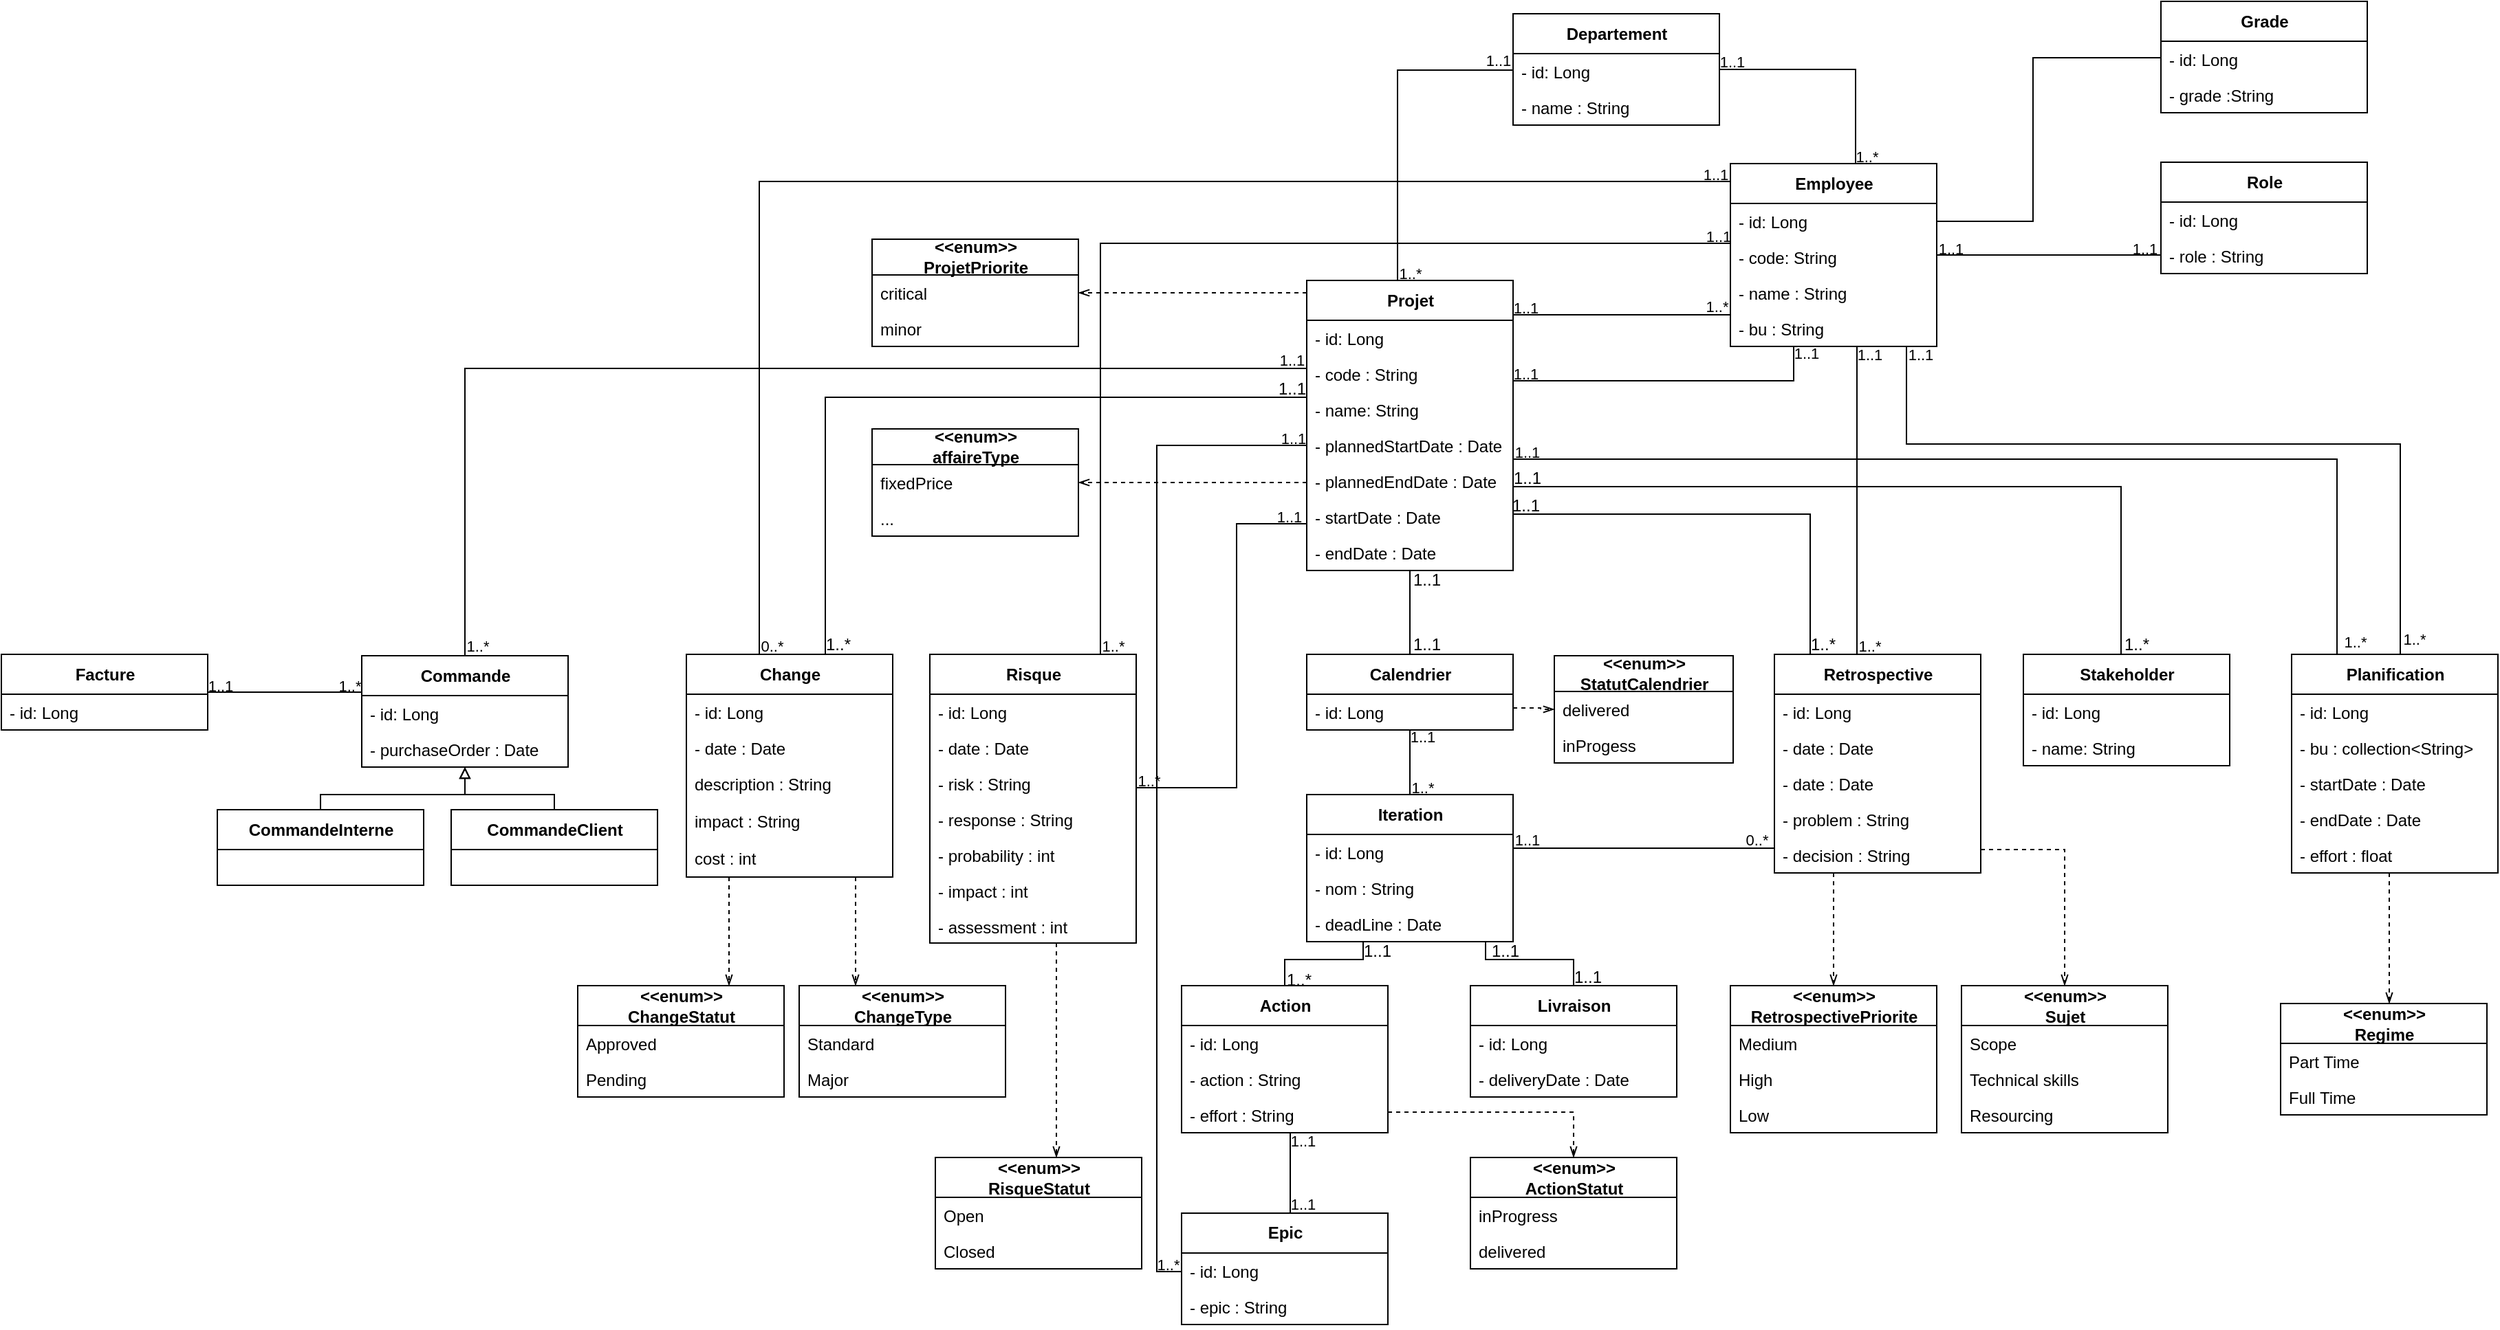 <mxfile version="17.2.1" type="github">
  <diagram id="tf5nVhcplgvDCRmUaLse" name="Page-1">
    <mxGraphModel dx="1488" dy="1559" grid="0" gridSize="10" guides="1" tooltips="1" connect="1" arrows="1" fold="1" page="1" pageScale="1" pageWidth="827" pageHeight="1169" math="0" shadow="0">
      <root>
        <mxCell id="0" />
        <mxCell id="1" parent="0" />
        <mxCell id="Lr7fWx6m4Q7cgu5vA2JN-1" style="rounded=0;orthogonalLoop=1;jettySize=auto;html=1;endArrow=openThin;endFill=0;edgeStyle=orthogonalEdgeStyle;dashed=1;" parent="1" source="Lr7fWx6m4Q7cgu5vA2JN-9" target="Lr7fWx6m4Q7cgu5vA2JN-84" edge="1">
          <mxGeometry relative="1" as="geometry">
            <Array as="points">
              <mxPoint x="269" y="61" />
              <mxPoint x="269" y="61" />
            </Array>
            <mxPoint x="306" y="83.5" as="sourcePoint" />
            <mxPoint x="132" y="-13.0" as="targetPoint" />
          </mxGeometry>
        </mxCell>
        <mxCell id="Lr7fWx6m4Q7cgu5vA2JN-2" style="rounded=0;orthogonalLoop=1;jettySize=auto;html=1;endArrow=openThin;endFill=0;edgeStyle=orthogonalEdgeStyle;dashed=1;" parent="1" source="Lr7fWx6m4Q7cgu5vA2JN-9" target="Lr7fWx6m4Q7cgu5vA2JN-87" edge="1">
          <mxGeometry relative="1" as="geometry">
            <Array as="points">
              <mxPoint x="273" y="199" />
              <mxPoint x="273" y="199" />
            </Array>
          </mxGeometry>
        </mxCell>
        <mxCell id="Lr7fWx6m4Q7cgu5vA2JN-3" style="edgeStyle=orthogonalEdgeStyle;rounded=0;orthogonalLoop=1;jettySize=auto;html=1;endArrow=none;endFill=0;" parent="1" source="Lr7fWx6m4Q7cgu5vA2JN-9" target="Lr7fWx6m4Q7cgu5vA2JN-154" edge="1">
          <mxGeometry relative="1" as="geometry">
            <Array as="points">
              <mxPoint x="-306" y="116" />
            </Array>
          </mxGeometry>
        </mxCell>
        <mxCell id="Lr7fWx6m4Q7cgu5vA2JN-4" value="1..1" style="edgeLabel;html=1;align=center;verticalAlign=middle;resizable=0;points=[];labelBackgroundColor=none;" parent="Lr7fWx6m4Q7cgu5vA2JN-3" vertex="1" connectable="0">
          <mxGeometry x="-0.945" relative="1" as="geometry">
            <mxPoint x="11" y="-6" as="offset" />
          </mxGeometry>
        </mxCell>
        <mxCell id="Lr7fWx6m4Q7cgu5vA2JN-5" value="1..*" style="edgeLabel;html=1;align=center;verticalAlign=middle;resizable=0;points=[];labelBackgroundColor=none;" parent="Lr7fWx6m4Q7cgu5vA2JN-3" vertex="1" connectable="0">
          <mxGeometry x="0.936" relative="1" as="geometry">
            <mxPoint x="9" y="19" as="offset" />
          </mxGeometry>
        </mxCell>
        <mxCell id="Lr7fWx6m4Q7cgu5vA2JN-6" value="" style="edgeStyle=orthogonalEdgeStyle;rounded=0;orthogonalLoop=1;jettySize=auto;html=1;endArrow=none;endFill=0;" parent="1" source="Lr7fWx6m4Q7cgu5vA2JN-9" target="Lr7fWx6m4Q7cgu5vA2JN-20" edge="1">
          <mxGeometry relative="1" as="geometry">
            <Array as="points">
              <mxPoint x="372" y="-101" />
            </Array>
          </mxGeometry>
        </mxCell>
        <mxCell id="Lr7fWx6m4Q7cgu5vA2JN-7" value="1..*" style="edgeLabel;html=1;align=center;verticalAlign=middle;resizable=0;points=[];labelBackgroundColor=none;" parent="Lr7fWx6m4Q7cgu5vA2JN-6" vertex="1" connectable="0">
          <mxGeometry x="-0.864" y="2" relative="1" as="geometry">
            <mxPoint x="11" y="11" as="offset" />
          </mxGeometry>
        </mxCell>
        <mxCell id="Lr7fWx6m4Q7cgu5vA2JN-8" value="1..1" style="edgeLabel;html=1;align=center;verticalAlign=middle;resizable=0;points=[];labelBackgroundColor=none;" parent="Lr7fWx6m4Q7cgu5vA2JN-6" vertex="1" connectable="0">
          <mxGeometry x="0.913" y="1" relative="1" as="geometry">
            <mxPoint x="-1" y="-6" as="offset" />
          </mxGeometry>
        </mxCell>
        <mxCell id="Lr7fWx6m4Q7cgu5vA2JN-9" value="Projet" style="swimlane;fontStyle=1;align=center;verticalAlign=middle;childLayout=stackLayout;horizontal=1;startSize=29;horizontalStack=0;resizeParent=1;resizeParentMax=0;resizeLast=0;collapsible=0;marginBottom=0;html=1;fontSize=12;labelPosition=center;verticalLabelPosition=middle;container=0;strokeColor=default;swimlaneLine=1;rounded=0;shadow=0;glass=0;sketch=0;perimeterSpacing=0;" parent="1" vertex="1">
          <mxGeometry x="306" y="52" width="150" height="211" as="geometry" />
        </mxCell>
        <mxCell id="Lr7fWx6m4Q7cgu5vA2JN-10" value="- id: Long" style="text;strokeColor=none;fillColor=none;align=left;verticalAlign=top;spacingLeft=4;spacingRight=4;overflow=hidden;rotatable=0;points=[[0,0.5],[1,0.5]];portConstraint=eastwest;container=0;" parent="Lr7fWx6m4Q7cgu5vA2JN-9" vertex="1">
          <mxGeometry y="29" width="150" height="26" as="geometry" />
        </mxCell>
        <mxCell id="Lr7fWx6m4Q7cgu5vA2JN-11" value="- code : String" style="text;strokeColor=none;fillColor=none;align=left;verticalAlign=top;spacingLeft=4;spacingRight=4;overflow=hidden;rotatable=0;points=[[0,0.5],[1,0.5]];portConstraint=eastwest;container=0;" parent="Lr7fWx6m4Q7cgu5vA2JN-9" vertex="1">
          <mxGeometry y="55" width="150" height="26" as="geometry" />
        </mxCell>
        <mxCell id="Lr7fWx6m4Q7cgu5vA2JN-12" value="- name: String" style="text;strokeColor=none;fillColor=none;align=left;verticalAlign=top;spacingLeft=4;spacingRight=4;overflow=hidden;rotatable=0;points=[[0,0.5],[1,0.5]];portConstraint=eastwest;container=0;" parent="Lr7fWx6m4Q7cgu5vA2JN-9" vertex="1">
          <mxGeometry y="81" width="150" height="26" as="geometry" />
        </mxCell>
        <mxCell id="Lr7fWx6m4Q7cgu5vA2JN-13" value="- plannedStartDate : Date" style="text;strokeColor=none;fillColor=none;align=left;verticalAlign=top;spacingLeft=4;spacingRight=4;overflow=hidden;rotatable=0;points=[[0,0.5],[1,0.5]];portConstraint=eastwest;container=0;" parent="Lr7fWx6m4Q7cgu5vA2JN-9" vertex="1">
          <mxGeometry y="107" width="150" height="26" as="geometry" />
        </mxCell>
        <mxCell id="Lr7fWx6m4Q7cgu5vA2JN-14" value="- plannedEndDate : Date" style="text;strokeColor=none;fillColor=none;align=left;verticalAlign=top;spacingLeft=4;spacingRight=4;overflow=hidden;rotatable=0;points=[[0,0.5],[1,0.5]];portConstraint=eastwest;container=0;" parent="Lr7fWx6m4Q7cgu5vA2JN-9" vertex="1">
          <mxGeometry y="133" width="150" height="26" as="geometry" />
        </mxCell>
        <mxCell id="Lr7fWx6m4Q7cgu5vA2JN-15" value="- startDate : Date" style="text;strokeColor=none;fillColor=none;align=left;verticalAlign=top;spacingLeft=4;spacingRight=4;overflow=hidden;rotatable=0;points=[[0,0.5],[1,0.5]];portConstraint=eastwest;container=0;" parent="Lr7fWx6m4Q7cgu5vA2JN-9" vertex="1">
          <mxGeometry y="159" width="150" height="26" as="geometry" />
        </mxCell>
        <mxCell id="Lr7fWx6m4Q7cgu5vA2JN-16" value="- endDate : Date" style="text;strokeColor=none;fillColor=none;align=left;verticalAlign=top;spacingLeft=4;spacingRight=4;overflow=hidden;rotatable=0;points=[[0,0.5],[1,0.5]];portConstraint=eastwest;container=0;" parent="Lr7fWx6m4Q7cgu5vA2JN-9" vertex="1">
          <mxGeometry y="185" width="150" height="26" as="geometry" />
        </mxCell>
        <mxCell id="Lr7fWx6m4Q7cgu5vA2JN-17" style="edgeStyle=orthogonalEdgeStyle;rounded=0;orthogonalLoop=1;jettySize=auto;html=1;endArrow=none;endFill=0;" parent="1" source="Lr7fWx6m4Q7cgu5vA2JN-20" target="Lr7fWx6m4Q7cgu5vA2JN-23" edge="1">
          <mxGeometry relative="1" as="geometry">
            <Array as="points">
              <mxPoint x="705" y="-101" />
            </Array>
          </mxGeometry>
        </mxCell>
        <mxCell id="Lr7fWx6m4Q7cgu5vA2JN-18" value="1..*" style="edgeLabel;html=1;align=center;verticalAlign=middle;resizable=0;points=[];labelBackgroundColor=none;" parent="Lr7fWx6m4Q7cgu5vA2JN-17" vertex="1" connectable="0">
          <mxGeometry x="0.982" y="-1" relative="1" as="geometry">
            <mxPoint x="9" y="-4" as="offset" />
          </mxGeometry>
        </mxCell>
        <mxCell id="Lr7fWx6m4Q7cgu5vA2JN-19" value="1..1" style="edgeLabel;html=1;align=center;verticalAlign=middle;resizable=0;points=[];labelBackgroundColor=none;" parent="Lr7fWx6m4Q7cgu5vA2JN-17" vertex="1" connectable="0">
          <mxGeometry x="-0.986" relative="1" as="geometry">
            <mxPoint x="8" y="-6" as="offset" />
          </mxGeometry>
        </mxCell>
        <mxCell id="Lr7fWx6m4Q7cgu5vA2JN-20" value="Departement" style="swimlane;fontStyle=1;align=center;verticalAlign=middle;childLayout=stackLayout;horizontal=1;startSize=29;horizontalStack=0;resizeParent=1;resizeParentMax=0;resizeLast=0;collapsible=0;marginBottom=0;html=1;fontSize=12;labelPosition=center;verticalLabelPosition=middle;container=0;" parent="1" vertex="1">
          <mxGeometry x="456" y="-142" width="150" height="81" as="geometry" />
        </mxCell>
        <mxCell id="Lr7fWx6m4Q7cgu5vA2JN-21" value="- id: Long" style="text;strokeColor=none;fillColor=none;align=left;verticalAlign=top;spacingLeft=4;spacingRight=4;overflow=hidden;rotatable=0;points=[[0,0.5],[1,0.5]];portConstraint=eastwest;container=0;" parent="Lr7fWx6m4Q7cgu5vA2JN-20" vertex="1">
          <mxGeometry y="29" width="150" height="26" as="geometry" />
        </mxCell>
        <mxCell id="Lr7fWx6m4Q7cgu5vA2JN-22" value="- name : String" style="text;strokeColor=none;fillColor=none;align=left;verticalAlign=top;spacingLeft=4;spacingRight=4;overflow=hidden;rotatable=0;points=[[0,0.5],[1,0.5]];portConstraint=eastwest;container=0;" parent="Lr7fWx6m4Q7cgu5vA2JN-20" vertex="1">
          <mxGeometry y="55" width="150" height="26" as="geometry" />
        </mxCell>
        <mxCell id="Lr7fWx6m4Q7cgu5vA2JN-23" value="Employee" style="swimlane;fontStyle=1;align=center;verticalAlign=middle;childLayout=stackLayout;horizontal=1;startSize=29;horizontalStack=0;resizeParent=1;resizeParentMax=0;resizeLast=0;collapsible=0;marginBottom=0;html=1;fontSize=12;labelPosition=center;verticalLabelPosition=middle;container=0;" parent="1" vertex="1">
          <mxGeometry x="614" y="-33" width="150" height="133" as="geometry" />
        </mxCell>
        <mxCell id="Lr7fWx6m4Q7cgu5vA2JN-24" value="- id: Long" style="text;strokeColor=none;fillColor=none;align=left;verticalAlign=top;spacingLeft=4;spacingRight=4;overflow=hidden;rotatable=0;points=[[0,0.5],[1,0.5]];portConstraint=eastwest;container=0;" parent="Lr7fWx6m4Q7cgu5vA2JN-23" vertex="1">
          <mxGeometry y="29" width="150" height="26" as="geometry" />
        </mxCell>
        <mxCell id="Lr7fWx6m4Q7cgu5vA2JN-25" value="- code: String" style="text;strokeColor=none;fillColor=none;align=left;verticalAlign=top;spacingLeft=4;spacingRight=4;overflow=hidden;rotatable=0;points=[[0,0.5],[1,0.5]];portConstraint=eastwest;container=0;" parent="Lr7fWx6m4Q7cgu5vA2JN-23" vertex="1">
          <mxGeometry y="55" width="150" height="26" as="geometry" />
        </mxCell>
        <mxCell id="Lr7fWx6m4Q7cgu5vA2JN-26" value="- name : String" style="text;strokeColor=none;fillColor=none;align=left;verticalAlign=top;spacingLeft=4;spacingRight=4;overflow=hidden;rotatable=0;points=[[0,0.5],[1,0.5]];portConstraint=eastwest;container=0;" parent="Lr7fWx6m4Q7cgu5vA2JN-23" vertex="1">
          <mxGeometry y="81" width="150" height="26" as="geometry" />
        </mxCell>
        <mxCell id="Lr7fWx6m4Q7cgu5vA2JN-27" value="- bu : String" style="text;strokeColor=none;fillColor=none;align=left;verticalAlign=top;spacingLeft=4;spacingRight=4;overflow=hidden;rotatable=0;points=[[0,0.5],[1,0.5]];portConstraint=eastwest;container=0;" parent="Lr7fWx6m4Q7cgu5vA2JN-23" vertex="1">
          <mxGeometry y="107" width="150" height="26" as="geometry" />
        </mxCell>
        <mxCell id="Lr7fWx6m4Q7cgu5vA2JN-28" style="edgeStyle=orthogonalEdgeStyle;shape=connector;rounded=0;orthogonalLoop=1;jettySize=auto;html=1;labelBackgroundColor=default;fontFamily=Helvetica;fontSize=12;fontColor=default;endArrow=none;endFill=0;strokeColor=default;align=center;labelPosition=center;verticalLabelPosition=middle;verticalAlign=middle;" parent="1" source="Lr7fWx6m4Q7cgu5vA2JN-172" target="Lr7fWx6m4Q7cgu5vA2JN-9" edge="1">
          <mxGeometry relative="1" as="geometry" />
        </mxCell>
        <mxCell id="Lr7fWx6m4Q7cgu5vA2JN-29" value="1..1" style="edgeLabel;html=1;align=center;verticalAlign=middle;resizable=0;points=[];fontSize=12;fontFamily=Helvetica;fontColor=default;labelPosition=center;verticalLabelPosition=middle;labelBackgroundColor=none;container=0;" parent="Lr7fWx6m4Q7cgu5vA2JN-28" vertex="1" connectable="0">
          <mxGeometry x="0.78" y="-2" relative="1" as="geometry">
            <mxPoint x="10" as="offset" />
          </mxGeometry>
        </mxCell>
        <mxCell id="Lr7fWx6m4Q7cgu5vA2JN-30" value="1..1" style="edgeLabel;html=1;align=center;verticalAlign=middle;resizable=0;points=[];fontSize=12;fontFamily=Helvetica;fontColor=default;labelPosition=center;verticalLabelPosition=middle;labelBackgroundColor=none;container=0;" parent="Lr7fWx6m4Q7cgu5vA2JN-28" vertex="1" connectable="0">
          <mxGeometry x="-0.685" relative="1" as="geometry">
            <mxPoint x="12" y="2" as="offset" />
          </mxGeometry>
        </mxCell>
        <mxCell id="Lr7fWx6m4Q7cgu5vA2JN-31" style="rounded=0;orthogonalLoop=1;jettySize=auto;html=1;endArrow=none;endFill=0;edgeStyle=orthogonalEdgeStyle;" parent="1" source="Lr7fWx6m4Q7cgu5vA2JN-175" target="Lr7fWx6m4Q7cgu5vA2JN-23" edge="1">
          <mxGeometry relative="1" as="geometry">
            <mxPoint x="602" y="829.98" as="targetPoint" />
            <mxPoint x="445" y="568.48" as="sourcePoint" />
            <Array as="points">
              <mxPoint x="156" y="25" />
            </Array>
          </mxGeometry>
        </mxCell>
        <mxCell id="Lr7fWx6m4Q7cgu5vA2JN-32" value="1..1" style="edgeLabel;html=1;align=center;verticalAlign=middle;resizable=0;points=[];labelBackgroundColor=none;container=0;" parent="Lr7fWx6m4Q7cgu5vA2JN-31" vertex="1" connectable="0">
          <mxGeometry x="0.952" relative="1" as="geometry">
            <mxPoint x="9" y="-5" as="offset" />
          </mxGeometry>
        </mxCell>
        <mxCell id="Lr7fWx6m4Q7cgu5vA2JN-33" value="1..*" style="edgeLabel;html=1;align=center;verticalAlign=middle;resizable=0;points=[];labelBackgroundColor=none;container=0;" parent="Lr7fWx6m4Q7cgu5vA2JN-31" vertex="1" connectable="0">
          <mxGeometry x="-0.987" y="1" relative="1" as="geometry">
            <mxPoint x="10" y="-1" as="offset" />
          </mxGeometry>
        </mxCell>
        <mxCell id="Lr7fWx6m4Q7cgu5vA2JN-34" style="shape=connector;rounded=0;orthogonalLoop=1;jettySize=auto;html=1;labelBackgroundColor=default;fontFamily=Helvetica;fontSize=12;fontColor=default;endArrow=none;endFill=0;strokeColor=default;align=center;labelPosition=center;verticalLabelPosition=middle;verticalAlign=middle;edgeStyle=orthogonalEdgeStyle;" parent="1" source="Lr7fWx6m4Q7cgu5vA2JN-39" target="Lr7fWx6m4Q7cgu5vA2JN-9" edge="1">
          <mxGeometry relative="1" as="geometry">
            <Array as="points">
              <mxPoint x="-44" y="137" />
            </Array>
          </mxGeometry>
        </mxCell>
        <mxCell id="Lr7fWx6m4Q7cgu5vA2JN-35" value="1..1" style="edgeLabel;html=1;align=center;verticalAlign=middle;resizable=0;points=[];fontSize=12;fontFamily=Helvetica;fontColor=default;labelPosition=center;verticalLabelPosition=middle;labelBackgroundColor=none;container=0;" parent="Lr7fWx6m4Q7cgu5vA2JN-34" vertex="1" connectable="0">
          <mxGeometry x="0.909" y="-1" relative="1" as="geometry">
            <mxPoint x="13" y="-7" as="offset" />
          </mxGeometry>
        </mxCell>
        <mxCell id="Lr7fWx6m4Q7cgu5vA2JN-36" value="1..*" style="edgeLabel;html=1;align=center;verticalAlign=middle;resizable=0;points=[];fontSize=12;fontFamily=Helvetica;fontColor=default;labelPosition=center;verticalLabelPosition=middle;labelBackgroundColor=none;container=0;" parent="Lr7fWx6m4Q7cgu5vA2JN-34" vertex="1" connectable="0">
          <mxGeometry x="-0.963" y="-1" relative="1" as="geometry">
            <mxPoint x="8" y="3" as="offset" />
          </mxGeometry>
        </mxCell>
        <mxCell id="Lr7fWx6m4Q7cgu5vA2JN-37" style="rounded=0;orthogonalLoop=1;jettySize=auto;html=1;endArrow=openThin;endFill=0;edgeStyle=orthogonalEdgeStyle;dashed=1;" parent="1" source="Lr7fWx6m4Q7cgu5vA2JN-39" target="Lr7fWx6m4Q7cgu5vA2JN-111" edge="1">
          <mxGeometry relative="1" as="geometry">
            <Array as="points">
              <mxPoint x="-22" y="549" />
              <mxPoint x="-22" y="549" />
            </Array>
          </mxGeometry>
        </mxCell>
        <mxCell id="Lr7fWx6m4Q7cgu5vA2JN-38" style="rounded=0;orthogonalLoop=1;jettySize=auto;html=1;endArrow=openThin;endFill=0;edgeStyle=orthogonalEdgeStyle;dashed=1;" parent="1" source="Lr7fWx6m4Q7cgu5vA2JN-39" target="Lr7fWx6m4Q7cgu5vA2JN-114" edge="1">
          <mxGeometry relative="1" as="geometry">
            <Array as="points">
              <mxPoint x="-114" y="524" />
              <mxPoint x="-114" y="524" />
            </Array>
          </mxGeometry>
        </mxCell>
        <mxCell id="Lr7fWx6m4Q7cgu5vA2JN-39" value="&lt;span style=&quot;font-size: 12px&quot;&gt;Change&lt;/span&gt;" style="swimlane;fontStyle=1;align=center;verticalAlign=middle;childLayout=stackLayout;horizontal=1;startSize=29;horizontalStack=0;resizeParent=1;resizeParentMax=0;resizeLast=0;collapsible=0;marginBottom=0;html=1;shadow=0;fontSize=12;labelPosition=center;verticalLabelPosition=middle;container=0;" parent="1" vertex="1">
          <mxGeometry x="-145" y="324" width="150" height="162" as="geometry" />
        </mxCell>
        <mxCell id="Lr7fWx6m4Q7cgu5vA2JN-40" value="- id: Long" style="text;strokeColor=none;fillColor=none;align=left;verticalAlign=top;spacingLeft=4;spacingRight=4;overflow=hidden;rotatable=0;points=[[0,0.5],[1,0.5]];portConstraint=eastwest;container=0;" parent="Lr7fWx6m4Q7cgu5vA2JN-39" vertex="1">
          <mxGeometry y="29" width="150" height="26" as="geometry" />
        </mxCell>
        <mxCell id="Lr7fWx6m4Q7cgu5vA2JN-41" value="- date : Date" style="text;strokeColor=none;fillColor=none;align=left;verticalAlign=top;spacingLeft=4;spacingRight=4;overflow=hidden;rotatable=0;points=[[0,0.5],[1,0.5]];portConstraint=eastwest;container=0;" parent="Lr7fWx6m4Q7cgu5vA2JN-39" vertex="1">
          <mxGeometry y="55" width="150" height="26" as="geometry" />
        </mxCell>
        <mxCell id="Lr7fWx6m4Q7cgu5vA2JN-42" value="description : String " style="text;strokeColor=none;fillColor=none;align=left;verticalAlign=top;spacingLeft=4;spacingRight=4;overflow=hidden;rotatable=0;points=[[0,0.5],[1,0.5]];portConstraint=eastwest;container=0;" parent="Lr7fWx6m4Q7cgu5vA2JN-39" vertex="1">
          <mxGeometry y="81" width="150" height="27" as="geometry" />
        </mxCell>
        <mxCell id="Lr7fWx6m4Q7cgu5vA2JN-43" value="impact : String" style="text;strokeColor=none;fillColor=none;align=left;verticalAlign=top;spacingLeft=4;spacingRight=4;overflow=hidden;rotatable=0;points=[[0,0.5],[1,0.5]];portConstraint=eastwest;container=0;" parent="Lr7fWx6m4Q7cgu5vA2JN-39" vertex="1">
          <mxGeometry y="108" width="150" height="27" as="geometry" />
        </mxCell>
        <mxCell id="Lr7fWx6m4Q7cgu5vA2JN-44" value="cost : int" style="text;strokeColor=none;fillColor=none;align=left;verticalAlign=top;spacingLeft=4;spacingRight=4;overflow=hidden;rotatable=0;points=[[0,0.5],[1,0.5]];portConstraint=eastwest;container=0;" parent="Lr7fWx6m4Q7cgu5vA2JN-39" vertex="1">
          <mxGeometry y="135" width="150" height="27" as="geometry" />
        </mxCell>
        <mxCell id="Lr7fWx6m4Q7cgu5vA2JN-45" style="shape=connector;rounded=0;orthogonalLoop=1;jettySize=auto;html=1;labelBackgroundColor=default;fontFamily=Helvetica;fontSize=12;fontColor=default;endArrow=none;endFill=0;strokeColor=default;align=center;labelPosition=center;verticalLabelPosition=middle;verticalAlign=middle;edgeStyle=orthogonalEdgeStyle;" parent="1" source="Lr7fWx6m4Q7cgu5vA2JN-52" target="Lr7fWx6m4Q7cgu5vA2JN-9" edge="1">
          <mxGeometry relative="1" as="geometry">
            <Array as="points">
              <mxPoint x="672" y="222" />
            </Array>
            <mxPoint x="544" y="258" as="targetPoint" />
          </mxGeometry>
        </mxCell>
        <mxCell id="Lr7fWx6m4Q7cgu5vA2JN-46" value="1..*" style="edgeLabel;html=1;align=center;verticalAlign=middle;resizable=0;points=[];fontSize=12;fontFamily=Helvetica;fontColor=default;labelPosition=center;verticalLabelPosition=middle;labelBackgroundColor=none;container=0;" parent="Lr7fWx6m4Q7cgu5vA2JN-45" vertex="1" connectable="0">
          <mxGeometry x="-0.908" relative="1" as="geometry">
            <mxPoint x="9" y="7" as="offset" />
          </mxGeometry>
        </mxCell>
        <mxCell id="Lr7fWx6m4Q7cgu5vA2JN-47" value="1..1" style="edgeLabel;html=1;align=center;verticalAlign=middle;resizable=0;points=[];fontSize=12;fontFamily=Helvetica;fontColor=default;labelPosition=center;verticalLabelPosition=middle;labelBackgroundColor=none;container=0;" parent="Lr7fWx6m4Q7cgu5vA2JN-45" vertex="1" connectable="0">
          <mxGeometry x="0.942" y="1" relative="1" as="geometry">
            <mxPoint y="-7" as="offset" />
          </mxGeometry>
        </mxCell>
        <mxCell id="Lr7fWx6m4Q7cgu5vA2JN-48" style="rounded=0;orthogonalLoop=1;jettySize=auto;html=1;endArrow=none;endFill=0;edgeStyle=orthogonalEdgeStyle;" parent="1" source="Lr7fWx6m4Q7cgu5vA2JN-52" target="Lr7fWx6m4Q7cgu5vA2JN-183" edge="1">
          <mxGeometry relative="1" as="geometry">
            <Array as="points">
              <mxPoint x="517" y="465" />
              <mxPoint x="517" y="465" />
            </Array>
          </mxGeometry>
        </mxCell>
        <mxCell id="Lr7fWx6m4Q7cgu5vA2JN-49" value="0..*" style="edgeLabel;html=1;align=center;verticalAlign=middle;resizable=0;points=[];labelBackgroundColor=none;container=0;" parent="Lr7fWx6m4Q7cgu5vA2JN-48" vertex="1" connectable="0">
          <mxGeometry x="-0.809" y="-1" relative="1" as="geometry">
            <mxPoint x="5" y="-5" as="offset" />
          </mxGeometry>
        </mxCell>
        <mxCell id="Lr7fWx6m4Q7cgu5vA2JN-50" value="1..1" style="edgeLabel;html=1;align=center;verticalAlign=middle;resizable=0;points=[];labelBackgroundColor=none;container=0;" parent="Lr7fWx6m4Q7cgu5vA2JN-48" vertex="1" connectable="0">
          <mxGeometry x="0.905" relative="1" as="geometry">
            <mxPoint x="1" y="-6" as="offset" />
          </mxGeometry>
        </mxCell>
        <mxCell id="Lr7fWx6m4Q7cgu5vA2JN-51" style="rounded=0;orthogonalLoop=1;jettySize=auto;html=1;endArrow=openThin;endFill=0;edgeStyle=orthogonalEdgeStyle;dashed=1;" parent="1" source="Lr7fWx6m4Q7cgu5vA2JN-52" target="Lr7fWx6m4Q7cgu5vA2JN-101" edge="1">
          <mxGeometry relative="1" as="geometry">
            <mxPoint x="817" y="264" as="targetPoint" />
            <Array as="points">
              <mxPoint x="689" y="514" />
              <mxPoint x="689" y="514" />
            </Array>
          </mxGeometry>
        </mxCell>
        <mxCell id="Lr7fWx6m4Q7cgu5vA2JN-52" value="&lt;span style=&quot;font-size: 12px&quot;&gt;Retrospective&lt;/span&gt;" style="swimlane;fontStyle=1;align=center;verticalAlign=middle;childLayout=stackLayout;horizontal=1;startSize=29;horizontalStack=0;resizeParent=1;resizeParentMax=0;resizeLast=0;collapsible=0;marginBottom=0;html=1;shadow=0;fontSize=12;labelPosition=center;verticalLabelPosition=middle;container=0;" parent="1" vertex="1">
          <mxGeometry x="646" y="324" width="150" height="159" as="geometry" />
        </mxCell>
        <mxCell id="Lr7fWx6m4Q7cgu5vA2JN-53" value="- id: Long" style="text;strokeColor=none;fillColor=none;align=left;verticalAlign=top;spacingLeft=4;spacingRight=4;overflow=hidden;rotatable=0;points=[[0,0.5],[1,0.5]];portConstraint=eastwest;container=0;" parent="Lr7fWx6m4Q7cgu5vA2JN-52" vertex="1">
          <mxGeometry y="29" width="150" height="26" as="geometry" />
        </mxCell>
        <mxCell id="Lr7fWx6m4Q7cgu5vA2JN-54" value="- date : Date" style="text;strokeColor=none;fillColor=none;align=left;verticalAlign=top;spacingLeft=4;spacingRight=4;overflow=hidden;rotatable=0;points=[[0,0.5],[1,0.5]];portConstraint=eastwest;container=0;" parent="Lr7fWx6m4Q7cgu5vA2JN-52" vertex="1">
          <mxGeometry y="55" width="150" height="26" as="geometry" />
        </mxCell>
        <mxCell id="Lr7fWx6m4Q7cgu5vA2JN-55" value="- date : Date" style="text;strokeColor=none;fillColor=none;align=left;verticalAlign=top;spacingLeft=4;spacingRight=4;overflow=hidden;rotatable=0;points=[[0,0.5],[1,0.5]];portConstraint=eastwest;container=0;" parent="Lr7fWx6m4Q7cgu5vA2JN-52" vertex="1">
          <mxGeometry y="81" width="150" height="26" as="geometry" />
        </mxCell>
        <mxCell id="Lr7fWx6m4Q7cgu5vA2JN-56" value="- problem : String" style="text;strokeColor=none;fillColor=none;align=left;verticalAlign=top;spacingLeft=4;spacingRight=4;overflow=hidden;rotatable=0;points=[[0,0.5],[1,0.5]];portConstraint=eastwest;container=0;" parent="Lr7fWx6m4Q7cgu5vA2JN-52" vertex="1">
          <mxGeometry y="107" width="150" height="26" as="geometry" />
        </mxCell>
        <mxCell id="Lr7fWx6m4Q7cgu5vA2JN-57" value="- decision : String" style="text;strokeColor=none;fillColor=none;align=left;verticalAlign=top;spacingLeft=4;spacingRight=4;overflow=hidden;rotatable=0;points=[[0,0.5],[1,0.5]];portConstraint=eastwest;container=0;" parent="Lr7fWx6m4Q7cgu5vA2JN-52" vertex="1">
          <mxGeometry y="133" width="150" height="26" as="geometry" />
        </mxCell>
        <mxCell id="Lr7fWx6m4Q7cgu5vA2JN-58" value="" style="edgeStyle=orthogonalEdgeStyle;rounded=0;orthogonalLoop=1;jettySize=auto;html=1;endArrow=none;endFill=0;" parent="1" source="Lr7fWx6m4Q7cgu5vA2JN-61" target="Lr7fWx6m4Q7cgu5vA2JN-154" edge="1">
          <mxGeometry relative="1" as="geometry">
            <Array as="points">
              <mxPoint x="-446" y="352" />
              <mxPoint x="-446" y="352" />
            </Array>
          </mxGeometry>
        </mxCell>
        <mxCell id="Lr7fWx6m4Q7cgu5vA2JN-59" value="1..*" style="edgeLabel;html=1;align=center;verticalAlign=middle;resizable=0;points=[];labelBackgroundColor=none;" parent="Lr7fWx6m4Q7cgu5vA2JN-58" vertex="1" connectable="0">
          <mxGeometry x="0.686" relative="1" as="geometry">
            <mxPoint x="8" y="-5" as="offset" />
          </mxGeometry>
        </mxCell>
        <mxCell id="Lr7fWx6m4Q7cgu5vA2JN-60" value="1..1" style="edgeLabel;html=1;align=center;verticalAlign=middle;resizable=0;points=[];labelBackgroundColor=none;" parent="Lr7fWx6m4Q7cgu5vA2JN-58" vertex="1" connectable="0">
          <mxGeometry x="-0.824" relative="1" as="geometry">
            <mxPoint x="-1" y="-5" as="offset" />
          </mxGeometry>
        </mxCell>
        <mxCell id="Lr7fWx6m4Q7cgu5vA2JN-61" value="Facture" style="swimlane;fontStyle=1;align=center;verticalAlign=middle;childLayout=stackLayout;horizontal=1;startSize=29;horizontalStack=0;resizeParent=1;resizeParentMax=0;resizeLast=0;collapsible=0;marginBottom=0;html=1;fontSize=12;labelPosition=center;verticalLabelPosition=middle;container=0;" parent="1" vertex="1">
          <mxGeometry x="-643" y="324" width="150" height="55" as="geometry" />
        </mxCell>
        <mxCell id="Lr7fWx6m4Q7cgu5vA2JN-62" value="- id: Long" style="text;strokeColor=none;fillColor=none;align=left;verticalAlign=top;spacingLeft=4;spacingRight=4;overflow=hidden;rotatable=0;points=[[0,0.5],[1,0.5]];portConstraint=eastwest;container=0;" parent="Lr7fWx6m4Q7cgu5vA2JN-61" vertex="1">
          <mxGeometry y="29" width="150" height="26" as="geometry" />
        </mxCell>
        <mxCell id="Lr7fWx6m4Q7cgu5vA2JN-63" style="shape=connector;rounded=0;sketch=0;orthogonalLoop=1;jettySize=auto;html=1;shadow=0;labelBackgroundColor=default;fontFamily=Helvetica;fontSize=12;fontColor=default;startArrow=none;startFill=0;endArrow=none;endFill=0;strokeColor=default;edgeStyle=orthogonalEdgeStyle;" parent="1" source="Lr7fWx6m4Q7cgu5vA2JN-66" target="Lr7fWx6m4Q7cgu5vA2JN-9" edge="1">
          <mxGeometry relative="1" as="geometry">
            <mxPoint x="459" y="201.059" as="targetPoint" />
            <mxPoint x="905" y="323" as="sourcePoint" />
            <Array as="points">
              <mxPoint x="898" y="202" />
            </Array>
          </mxGeometry>
        </mxCell>
        <mxCell id="Lr7fWx6m4Q7cgu5vA2JN-64" value="1..1" style="edgeLabel;html=1;align=center;verticalAlign=middle;resizable=0;points=[];fontSize=12;fontFamily=Helvetica;fontColor=default;labelBackgroundColor=none;container=0;" parent="Lr7fWx6m4Q7cgu5vA2JN-63" vertex="1" connectable="0">
          <mxGeometry x="0.91" y="1" relative="1" as="geometry">
            <mxPoint x="-16" y="-7" as="offset" />
          </mxGeometry>
        </mxCell>
        <mxCell id="Lr7fWx6m4Q7cgu5vA2JN-65" value="1..*" style="edgeLabel;html=1;align=center;verticalAlign=middle;resizable=0;points=[];fontSize=12;fontFamily=Helvetica;fontColor=default;labelBackgroundColor=none;container=0;" parent="Lr7fWx6m4Q7cgu5vA2JN-63" vertex="1" connectable="0">
          <mxGeometry x="-0.503" y="-1" relative="1" as="geometry">
            <mxPoint x="29" y="116" as="offset" />
          </mxGeometry>
        </mxCell>
        <mxCell id="Lr7fWx6m4Q7cgu5vA2JN-66" value="Stakeholder" style="swimlane;fontStyle=1;align=center;verticalAlign=middle;childLayout=stackLayout;horizontal=1;startSize=29;horizontalStack=0;resizeParent=1;resizeParentMax=0;resizeLast=0;collapsible=0;marginBottom=0;html=1;shadow=0;fontSize=12;labelPosition=center;verticalLabelPosition=middle;container=0;" parent="1" vertex="1">
          <mxGeometry x="827" y="324" width="150" height="81" as="geometry" />
        </mxCell>
        <mxCell id="Lr7fWx6m4Q7cgu5vA2JN-67" value="- id: Long" style="text;strokeColor=none;fillColor=none;align=left;verticalAlign=top;spacingLeft=4;spacingRight=4;overflow=hidden;rotatable=0;points=[[0,0.5],[1,0.5]];portConstraint=eastwest;container=0;" parent="Lr7fWx6m4Q7cgu5vA2JN-66" vertex="1">
          <mxGeometry y="29" width="150" height="26" as="geometry" />
        </mxCell>
        <mxCell id="Lr7fWx6m4Q7cgu5vA2JN-68" value="- name: String" style="text;strokeColor=none;fillColor=none;align=left;verticalAlign=top;spacingLeft=4;spacingRight=4;overflow=hidden;rotatable=0;points=[[0,0.5],[1,0.5]];portConstraint=eastwest;container=0;" parent="Lr7fWx6m4Q7cgu5vA2JN-66" vertex="1">
          <mxGeometry y="55" width="150" height="26" as="geometry" />
        </mxCell>
        <mxCell id="Lr7fWx6m4Q7cgu5vA2JN-69" value="" style="rounded=0;orthogonalLoop=1;jettySize=auto;html=1;endArrow=none;endFill=0;edgeStyle=orthogonalEdgeStyle;" parent="1" source="Lr7fWx6m4Q7cgu5vA2JN-189" target="Lr7fWx6m4Q7cgu5vA2JN-75" edge="1">
          <mxGeometry relative="1" as="geometry">
            <Array as="points">
              <mxPoint x="294" y="700" />
              <mxPoint x="294" y="700" />
            </Array>
          </mxGeometry>
        </mxCell>
        <mxCell id="Lr7fWx6m4Q7cgu5vA2JN-70" value="1..1" style="edgeLabel;html=1;align=center;verticalAlign=middle;resizable=0;points=[];labelBackgroundColor=none;" parent="Lr7fWx6m4Q7cgu5vA2JN-69" vertex="1" connectable="0">
          <mxGeometry x="-0.724" y="1" relative="1" as="geometry">
            <mxPoint x="8" y="-2" as="offset" />
          </mxGeometry>
        </mxCell>
        <mxCell id="Lr7fWx6m4Q7cgu5vA2JN-71" value="1..1" style="edgeLabel;html=1;align=center;verticalAlign=middle;resizable=0;points=[];labelBackgroundColor=none;" parent="Lr7fWx6m4Q7cgu5vA2JN-69" vertex="1" connectable="0">
          <mxGeometry x="0.817" y="1" relative="1" as="geometry">
            <mxPoint x="8" y="-1" as="offset" />
          </mxGeometry>
        </mxCell>
        <mxCell id="Lr7fWx6m4Q7cgu5vA2JN-72" style="edgeStyle=orthogonalEdgeStyle;shape=connector;rounded=0;sketch=0;orthogonalLoop=1;jettySize=auto;html=1;shadow=0;labelBackgroundColor=default;fontFamily=Helvetica;fontSize=12;fontColor=default;startArrow=none;startFill=0;endArrow=none;endFill=0;strokeColor=default;jumpStyle=none;" parent="1" source="Lr7fWx6m4Q7cgu5vA2JN-183" target="Lr7fWx6m4Q7cgu5vA2JN-189" edge="1">
          <mxGeometry relative="1" as="geometry">
            <mxPoint x="651" y="540.461" as="targetPoint" />
            <mxPoint x="656" y="504" as="sourcePoint" />
            <Array as="points">
              <mxPoint x="347" y="546" />
              <mxPoint x="290" y="546" />
            </Array>
          </mxGeometry>
        </mxCell>
        <mxCell id="Lr7fWx6m4Q7cgu5vA2JN-73" value="1..*" style="edgeLabel;html=1;align=center;verticalAlign=middle;resizable=0;points=[];fontSize=12;fontFamily=Helvetica;fontColor=default;labelBackgroundColor=none;container=0;" parent="Lr7fWx6m4Q7cgu5vA2JN-72" vertex="1" connectable="0">
          <mxGeometry x="0.802" y="-1" relative="1" as="geometry">
            <mxPoint x="11" y="5" as="offset" />
          </mxGeometry>
        </mxCell>
        <mxCell id="Lr7fWx6m4Q7cgu5vA2JN-74" value="1..1" style="edgeLabel;html=1;align=center;verticalAlign=middle;resizable=0;points=[];fontSize=12;fontFamily=Helvetica;fontColor=default;labelBackgroundColor=none;container=0;" parent="Lr7fWx6m4Q7cgu5vA2JN-72" vertex="1" connectable="0">
          <mxGeometry x="-0.756" y="1" relative="1" as="geometry">
            <mxPoint x="9" y="-4" as="offset" />
          </mxGeometry>
        </mxCell>
        <mxCell id="Lr7fWx6m4Q7cgu5vA2JN-75" value="Epic" style="swimlane;fontStyle=1;align=center;verticalAlign=middle;childLayout=stackLayout;horizontal=1;startSize=29;horizontalStack=0;resizeParent=1;resizeParentMax=0;resizeLast=0;collapsible=0;marginBottom=0;html=1;fontSize=12;labelPosition=center;verticalLabelPosition=middle;container=0;" parent="1" vertex="1">
          <mxGeometry x="215" y="730.5" width="150" height="81" as="geometry" />
        </mxCell>
        <mxCell id="Lr7fWx6m4Q7cgu5vA2JN-76" value="- id: Long" style="text;strokeColor=none;fillColor=none;align=left;verticalAlign=top;spacingLeft=4;spacingRight=4;overflow=hidden;rotatable=0;points=[[0,0.5],[1,0.5]];portConstraint=eastwest;container=0;" parent="Lr7fWx6m4Q7cgu5vA2JN-75" vertex="1">
          <mxGeometry y="29" width="150" height="26" as="geometry" />
        </mxCell>
        <mxCell id="Lr7fWx6m4Q7cgu5vA2JN-77" value="- epic : String" style="text;strokeColor=none;fillColor=none;align=left;verticalAlign=top;spacingLeft=4;spacingRight=4;overflow=hidden;rotatable=0;points=[[0,0.5],[1,0.5]];portConstraint=eastwest;container=0;" parent="Lr7fWx6m4Q7cgu5vA2JN-75" vertex="1">
          <mxGeometry y="55" width="150" height="26" as="geometry" />
        </mxCell>
        <mxCell id="Lr7fWx6m4Q7cgu5vA2JN-78" style="shape=connector;rounded=0;sketch=0;jumpStyle=none;orthogonalLoop=1;jettySize=auto;html=1;shadow=0;labelBackgroundColor=default;fontFamily=Helvetica;fontSize=12;fontColor=default;startArrow=none;startFill=0;endArrow=none;endFill=0;strokeColor=default;edgeStyle=orthogonalEdgeStyle;" parent="1" source="Lr7fWx6m4Q7cgu5vA2JN-186" target="Lr7fWx6m4Q7cgu5vA2JN-183" edge="1">
          <mxGeometry relative="1" as="geometry">
            <Array as="points">
              <mxPoint x="500" y="546" />
              <mxPoint x="436" y="546" />
            </Array>
          </mxGeometry>
        </mxCell>
        <mxCell id="Lr7fWx6m4Q7cgu5vA2JN-79" value="1..1" style="edgeLabel;html=1;align=center;verticalAlign=middle;resizable=0;points=[];fontSize=12;fontFamily=Helvetica;fontColor=default;labelBackgroundColor=none;container=0;" parent="Lr7fWx6m4Q7cgu5vA2JN-78" vertex="1" connectable="0">
          <mxGeometry x="-0.649" relative="1" as="geometry">
            <mxPoint x="10" y="11" as="offset" />
          </mxGeometry>
        </mxCell>
        <mxCell id="Lr7fWx6m4Q7cgu5vA2JN-80" value="1..1" style="edgeLabel;html=1;align=center;verticalAlign=middle;resizable=0;points=[];fontSize=12;fontFamily=Helvetica;fontColor=default;labelBackgroundColor=none;container=0;" parent="Lr7fWx6m4Q7cgu5vA2JN-78" vertex="1" connectable="0">
          <mxGeometry x="0.66" relative="1" as="geometry">
            <mxPoint x="10" y="-6" as="offset" />
          </mxGeometry>
        </mxCell>
        <mxCell id="Lr7fWx6m4Q7cgu5vA2JN-84" value="&amp;lt;&amp;lt;enum&amp;gt;&amp;gt; &lt;br&gt;ProjetPriorite" style="swimlane;fontStyle=1;align=center;verticalAlign=middle;childLayout=stackLayout;horizontal=1;startSize=26;horizontalStack=0;resizeParent=1;resizeParentMax=0;resizeLast=0;collapsible=0;marginBottom=0;html=1;shadow=0;fontSize=12;labelPosition=center;verticalLabelPosition=middle;container=0;" parent="1" vertex="1">
          <mxGeometry x="-10" y="22" width="150" height="78" as="geometry" />
        </mxCell>
        <mxCell id="Lr7fWx6m4Q7cgu5vA2JN-85" value="critical" style="text;strokeColor=none;fillColor=none;align=left;verticalAlign=top;spacingLeft=4;spacingRight=4;overflow=hidden;rotatable=0;points=[[0,0.5],[1,0.5]];portConstraint=eastwest;container=0;" parent="Lr7fWx6m4Q7cgu5vA2JN-84" vertex="1">
          <mxGeometry y="26" width="150" height="26" as="geometry" />
        </mxCell>
        <mxCell id="Lr7fWx6m4Q7cgu5vA2JN-86" value="minor" style="text;strokeColor=none;fillColor=none;align=left;verticalAlign=top;spacingLeft=4;spacingRight=4;overflow=hidden;rotatable=0;points=[[0,0.5],[1,0.5]];portConstraint=eastwest;container=0;" parent="Lr7fWx6m4Q7cgu5vA2JN-84" vertex="1">
          <mxGeometry y="52" width="150" height="26" as="geometry" />
        </mxCell>
        <mxCell id="Lr7fWx6m4Q7cgu5vA2JN-87" value="&amp;lt;&amp;lt;enum&amp;gt;&amp;gt;&lt;br&gt;affaireType" style="swimlane;fontStyle=1;align=center;verticalAlign=middle;childLayout=stackLayout;horizontal=1;startSize=26;horizontalStack=0;resizeParent=1;resizeParentMax=0;resizeLast=0;collapsible=0;marginBottom=0;html=1;shadow=0;fontSize=12;labelPosition=center;verticalLabelPosition=middle;container=0;" parent="1" vertex="1">
          <mxGeometry x="-10" y="160" width="150" height="78" as="geometry" />
        </mxCell>
        <mxCell id="Lr7fWx6m4Q7cgu5vA2JN-88" value="fixedPrice" style="text;strokeColor=none;fillColor=none;align=left;verticalAlign=top;spacingLeft=4;spacingRight=4;overflow=hidden;rotatable=0;points=[[0,0.5],[1,0.5]];portConstraint=eastwest;container=0;" parent="Lr7fWx6m4Q7cgu5vA2JN-87" vertex="1">
          <mxGeometry y="26" width="150" height="26" as="geometry" />
        </mxCell>
        <mxCell id="Lr7fWx6m4Q7cgu5vA2JN-89" value="..." style="text;strokeColor=none;fillColor=none;align=left;verticalAlign=top;spacingLeft=4;spacingRight=4;overflow=hidden;rotatable=0;points=[[0,0.5],[1,0.5]];portConstraint=eastwest;container=0;" parent="Lr7fWx6m4Q7cgu5vA2JN-87" vertex="1">
          <mxGeometry y="52" width="150" height="26" as="geometry" />
        </mxCell>
        <mxCell id="Lr7fWx6m4Q7cgu5vA2JN-90" value="&amp;lt;&amp;lt;enum&amp;gt;&amp;gt; &lt;br&gt;StatutCalendrier" style="swimlane;fontStyle=1;align=center;verticalAlign=middle;childLayout=stackLayout;horizontal=1;startSize=26;horizontalStack=0;resizeParent=1;resizeParentMax=0;resizeLast=0;collapsible=0;marginBottom=0;html=1;shadow=0;fontSize=12;labelPosition=center;verticalLabelPosition=middle;container=0;" parent="1" vertex="1">
          <mxGeometry x="486" y="325" width="130" height="78" as="geometry" />
        </mxCell>
        <mxCell id="Lr7fWx6m4Q7cgu5vA2JN-91" value="delivered" style="text;strokeColor=none;fillColor=none;align=left;verticalAlign=top;spacingLeft=4;spacingRight=4;overflow=hidden;rotatable=0;points=[[0,0.5],[1,0.5]];portConstraint=eastwest;container=0;" parent="Lr7fWx6m4Q7cgu5vA2JN-90" vertex="1">
          <mxGeometry y="26" width="130" height="26" as="geometry" />
        </mxCell>
        <mxCell id="Lr7fWx6m4Q7cgu5vA2JN-92" value="inProgess" style="text;strokeColor=none;fillColor=none;align=left;verticalAlign=top;spacingLeft=4;spacingRight=4;overflow=hidden;rotatable=0;points=[[0,0.5],[1,0.5]];portConstraint=eastwest;container=0;" parent="Lr7fWx6m4Q7cgu5vA2JN-90" vertex="1">
          <mxGeometry y="52" width="130" height="26" as="geometry" />
        </mxCell>
        <mxCell id="Lr7fWx6m4Q7cgu5vA2JN-93" value="&amp;lt;&amp;lt;enum&amp;gt;&amp;gt;&lt;br&gt;ActionStatut" style="swimlane;fontStyle=1;align=center;verticalAlign=middle;childLayout=stackLayout;horizontal=1;startSize=29;horizontalStack=0;resizeParent=1;resizeParentMax=0;resizeLast=0;collapsible=0;marginBottom=0;html=1;fontSize=12;labelPosition=center;verticalLabelPosition=middle;container=0;" parent="1" vertex="1">
          <mxGeometry x="425" y="690" width="150" height="81" as="geometry" />
        </mxCell>
        <mxCell id="Lr7fWx6m4Q7cgu5vA2JN-94" value="inProgress" style="text;strokeColor=none;fillColor=none;align=left;verticalAlign=top;spacingLeft=4;spacingRight=4;overflow=hidden;rotatable=0;points=[[0,0.5],[1,0.5]];portConstraint=eastwest;container=0;" parent="Lr7fWx6m4Q7cgu5vA2JN-93" vertex="1">
          <mxGeometry y="29" width="150" height="26" as="geometry" />
        </mxCell>
        <mxCell id="Lr7fWx6m4Q7cgu5vA2JN-95" value="delivered" style="text;strokeColor=none;fillColor=none;align=left;verticalAlign=top;spacingLeft=4;spacingRight=4;overflow=hidden;rotatable=0;points=[[0,0.5],[1,0.5]];portConstraint=eastwest;container=0;" parent="Lr7fWx6m4Q7cgu5vA2JN-93" vertex="1">
          <mxGeometry y="55" width="150" height="26" as="geometry" />
        </mxCell>
        <mxCell id="Lr7fWx6m4Q7cgu5vA2JN-96" value="&amp;lt;&amp;lt;enum&amp;gt;&amp;gt;&lt;br&gt;Sujet" style="swimlane;fontStyle=1;align=center;verticalAlign=middle;childLayout=stackLayout;horizontal=1;startSize=29;horizontalStack=0;resizeParent=1;resizeParentMax=0;resizeLast=0;collapsible=0;marginBottom=0;html=1;fontSize=12;labelPosition=center;verticalLabelPosition=middle;container=0;" parent="1" vertex="1">
          <mxGeometry x="782" y="565" width="150" height="107" as="geometry" />
        </mxCell>
        <mxCell id="Lr7fWx6m4Q7cgu5vA2JN-97" value="Scope&#xa;" style="text;strokeColor=none;fillColor=none;align=left;verticalAlign=top;spacingLeft=4;spacingRight=4;overflow=hidden;rotatable=0;points=[[0,0.5],[1,0.5]];portConstraint=eastwest;container=0;" parent="Lr7fWx6m4Q7cgu5vA2JN-96" vertex="1">
          <mxGeometry y="29" width="150" height="26" as="geometry" />
        </mxCell>
        <mxCell id="Lr7fWx6m4Q7cgu5vA2JN-98" value="Technical skills" style="text;strokeColor=none;fillColor=none;align=left;verticalAlign=top;spacingLeft=4;spacingRight=4;overflow=hidden;rotatable=0;points=[[0,0.5],[1,0.5]];portConstraint=eastwest;container=0;" parent="Lr7fWx6m4Q7cgu5vA2JN-96" vertex="1">
          <mxGeometry y="55" width="150" height="26" as="geometry" />
        </mxCell>
        <mxCell id="Lr7fWx6m4Q7cgu5vA2JN-99" value="Resourcing" style="text;strokeColor=none;fillColor=none;align=left;verticalAlign=top;spacingLeft=4;spacingRight=4;overflow=hidden;rotatable=0;points=[[0,0.5],[1,0.5]];portConstraint=eastwest;container=0;" parent="Lr7fWx6m4Q7cgu5vA2JN-96" vertex="1">
          <mxGeometry y="81" width="150" height="26" as="geometry" />
        </mxCell>
        <mxCell id="Lr7fWx6m4Q7cgu5vA2JN-100" style="rounded=0;orthogonalLoop=1;jettySize=auto;html=1;endArrow=openThin;endFill=0;edgeStyle=orthogonalEdgeStyle;dashed=1;" parent="1" source="Lr7fWx6m4Q7cgu5vA2JN-52" target="Lr7fWx6m4Q7cgu5vA2JN-96" edge="1">
          <mxGeometry relative="1" as="geometry">
            <mxPoint x="761" y="153" as="sourcePoint" />
            <mxPoint x="821" y="181" as="targetPoint" />
            <Array as="points">
              <mxPoint x="857" y="466" />
            </Array>
          </mxGeometry>
        </mxCell>
        <mxCell id="Lr7fWx6m4Q7cgu5vA2JN-101" value="&amp;lt;&amp;lt;enum&amp;gt;&amp;gt;&lt;br&gt;RetrospectivePriorite" style="swimlane;fontStyle=1;align=center;verticalAlign=middle;childLayout=stackLayout;horizontal=1;startSize=29;horizontalStack=0;resizeParent=1;resizeParentMax=0;resizeLast=0;collapsible=0;marginBottom=0;html=1;fontSize=12;labelPosition=center;verticalLabelPosition=middle;container=0;" parent="1" vertex="1">
          <mxGeometry x="614" y="565" width="150" height="107" as="geometry" />
        </mxCell>
        <mxCell id="Lr7fWx6m4Q7cgu5vA2JN-102" value="Medium" style="text;strokeColor=none;fillColor=none;align=left;verticalAlign=top;spacingLeft=4;spacingRight=4;overflow=hidden;rotatable=0;points=[[0,0.5],[1,0.5]];portConstraint=eastwest;container=0;" parent="Lr7fWx6m4Q7cgu5vA2JN-101" vertex="1">
          <mxGeometry y="29" width="150" height="26" as="geometry" />
        </mxCell>
        <mxCell id="Lr7fWx6m4Q7cgu5vA2JN-103" value="High" style="text;strokeColor=none;fillColor=none;align=left;verticalAlign=top;spacingLeft=4;spacingRight=4;overflow=hidden;rotatable=0;points=[[0,0.5],[1,0.5]];portConstraint=eastwest;container=0;" parent="Lr7fWx6m4Q7cgu5vA2JN-101" vertex="1">
          <mxGeometry y="55" width="150" height="26" as="geometry" />
        </mxCell>
        <mxCell id="Lr7fWx6m4Q7cgu5vA2JN-104" value="Low" style="text;strokeColor=none;fillColor=none;align=left;verticalAlign=top;spacingLeft=4;spacingRight=4;overflow=hidden;rotatable=0;points=[[0,0.5],[1,0.5]];portConstraint=eastwest;container=0;" parent="Lr7fWx6m4Q7cgu5vA2JN-101" vertex="1">
          <mxGeometry y="81" width="150" height="26" as="geometry" />
        </mxCell>
        <mxCell id="Lr7fWx6m4Q7cgu5vA2JN-105" style="edgeStyle=orthogonalEdgeStyle;rounded=0;orthogonalLoop=1;jettySize=auto;html=1;endArrow=openThin;endFill=0;startArrow=none;dashed=1;" parent="1" source="Lr7fWx6m4Q7cgu5vA2JN-189" target="Lr7fWx6m4Q7cgu5vA2JN-93" edge="1">
          <mxGeometry relative="1" as="geometry">
            <mxPoint x="750" y="589" as="sourcePoint" />
            <mxPoint x="817" y="565" as="targetPoint" />
            <Array as="points">
              <mxPoint x="500" y="657" />
            </Array>
          </mxGeometry>
        </mxCell>
        <mxCell id="Lr7fWx6m4Q7cgu5vA2JN-106" value="&lt;span style=&quot;font-size: 12px&quot;&gt;&amp;lt;&amp;lt;enum&amp;gt;&amp;gt;&lt;br&gt;RisqueStatut&lt;br&gt;&lt;/span&gt;" style="swimlane;fontStyle=1;align=center;verticalAlign=middle;childLayout=stackLayout;horizontal=1;startSize=29;horizontalStack=0;resizeParent=1;resizeParentMax=0;resizeLast=0;collapsible=0;marginBottom=0;html=1;shadow=0;fontSize=12;labelPosition=center;verticalLabelPosition=middle;container=0;" parent="1" vertex="1">
          <mxGeometry x="36" y="690" width="150" height="81" as="geometry" />
        </mxCell>
        <mxCell id="Lr7fWx6m4Q7cgu5vA2JN-107" value="Open" style="text;strokeColor=none;fillColor=none;align=left;verticalAlign=top;spacingLeft=4;spacingRight=4;overflow=hidden;rotatable=0;points=[[0,0.5],[1,0.5]];portConstraint=eastwest;container=0;" parent="Lr7fWx6m4Q7cgu5vA2JN-106" vertex="1">
          <mxGeometry y="29" width="150" height="26" as="geometry" />
        </mxCell>
        <mxCell id="Lr7fWx6m4Q7cgu5vA2JN-108" value="Closed" style="text;strokeColor=none;fillColor=none;align=left;verticalAlign=top;spacingLeft=4;spacingRight=4;overflow=hidden;rotatable=0;points=[[0,0.5],[1,0.5]];portConstraint=eastwest;container=0;" parent="Lr7fWx6m4Q7cgu5vA2JN-106" vertex="1">
          <mxGeometry y="55" width="150" height="26" as="geometry" />
        </mxCell>
        <mxCell id="Lr7fWx6m4Q7cgu5vA2JN-109" style="rounded=0;orthogonalLoop=1;jettySize=auto;html=1;endArrow=openThin;endFill=0;edgeStyle=orthogonalEdgeStyle;dashed=1;" parent="1" source="Lr7fWx6m4Q7cgu5vA2JN-172" target="Lr7fWx6m4Q7cgu5vA2JN-90" edge="1">
          <mxGeometry relative="1" as="geometry">
            <Array as="points">
              <mxPoint x="476" y="363" />
              <mxPoint x="476" y="364" />
            </Array>
          </mxGeometry>
        </mxCell>
        <mxCell id="Lr7fWx6m4Q7cgu5vA2JN-110" style="edgeStyle=orthogonalEdgeStyle;rounded=0;orthogonalLoop=1;jettySize=auto;html=1;endArrow=openThin;endFill=0;dashed=1;" parent="1" source="Lr7fWx6m4Q7cgu5vA2JN-175" target="Lr7fWx6m4Q7cgu5vA2JN-106" edge="1">
          <mxGeometry relative="1" as="geometry">
            <Array as="points">
              <mxPoint x="124" y="678" />
              <mxPoint x="124" y="678" />
            </Array>
          </mxGeometry>
        </mxCell>
        <mxCell id="Lr7fWx6m4Q7cgu5vA2JN-111" value="&lt;span style=&quot;font-size: 12px&quot;&gt;&amp;lt;&amp;lt;enum&amp;gt;&amp;gt;&lt;br&gt;ChangeType&lt;br&gt;&lt;/span&gt;" style="swimlane;fontStyle=1;align=center;verticalAlign=middle;childLayout=stackLayout;horizontal=1;startSize=29;horizontalStack=0;resizeParent=1;resizeParentMax=0;resizeLast=0;collapsible=0;marginBottom=0;html=1;shadow=0;fontSize=12;labelPosition=center;verticalLabelPosition=middle;container=0;" parent="1" vertex="1">
          <mxGeometry x="-63" y="565" width="150" height="81" as="geometry" />
        </mxCell>
        <mxCell id="Lr7fWx6m4Q7cgu5vA2JN-112" value="Standard" style="text;strokeColor=none;fillColor=none;align=left;verticalAlign=top;spacingLeft=4;spacingRight=4;overflow=hidden;rotatable=0;points=[[0,0.5],[1,0.5]];portConstraint=eastwest;container=0;" parent="Lr7fWx6m4Q7cgu5vA2JN-111" vertex="1">
          <mxGeometry y="29" width="150" height="26" as="geometry" />
        </mxCell>
        <mxCell id="Lr7fWx6m4Q7cgu5vA2JN-113" value="Major" style="text;strokeColor=none;fillColor=none;align=left;verticalAlign=top;spacingLeft=4;spacingRight=4;overflow=hidden;rotatable=0;points=[[0,0.5],[1,0.5]];portConstraint=eastwest;container=0;" parent="Lr7fWx6m4Q7cgu5vA2JN-111" vertex="1">
          <mxGeometry y="55" width="150" height="26" as="geometry" />
        </mxCell>
        <mxCell id="Lr7fWx6m4Q7cgu5vA2JN-114" value="&lt;span style=&quot;font-size: 12px&quot;&gt;&amp;lt;&amp;lt;enum&amp;gt;&amp;gt;&lt;br&gt;ChangeStatut&lt;br&gt;&lt;/span&gt;" style="swimlane;fontStyle=1;align=center;verticalAlign=middle;childLayout=stackLayout;horizontal=1;startSize=29;horizontalStack=0;resizeParent=1;resizeParentMax=0;resizeLast=0;collapsible=0;marginBottom=0;html=1;shadow=0;fontSize=12;labelPosition=center;verticalLabelPosition=middle;container=0;" parent="1" vertex="1">
          <mxGeometry x="-224" y="565" width="150" height="81" as="geometry" />
        </mxCell>
        <mxCell id="Lr7fWx6m4Q7cgu5vA2JN-115" value="Approved" style="text;strokeColor=none;fillColor=none;align=left;verticalAlign=top;spacingLeft=4;spacingRight=4;overflow=hidden;rotatable=0;points=[[0,0.5],[1,0.5]];portConstraint=eastwest;container=0;" parent="Lr7fWx6m4Q7cgu5vA2JN-114" vertex="1">
          <mxGeometry y="29" width="150" height="26" as="geometry" />
        </mxCell>
        <mxCell id="Lr7fWx6m4Q7cgu5vA2JN-116" value="Pending" style="text;strokeColor=none;fillColor=none;align=left;verticalAlign=top;spacingLeft=4;spacingRight=4;overflow=hidden;rotatable=0;points=[[0,0.5],[1,0.5]];portConstraint=eastwest;container=0;" parent="Lr7fWx6m4Q7cgu5vA2JN-114" vertex="1">
          <mxGeometry y="55" width="150" height="26" as="geometry" />
        </mxCell>
        <mxCell id="Lr7fWx6m4Q7cgu5vA2JN-117" style="rounded=0;orthogonalLoop=1;jettySize=auto;html=1;endArrow=none;endFill=0;edgeStyle=orthogonalEdgeStyle;" parent="1" source="Lr7fWx6m4Q7cgu5vA2JN-39" target="Lr7fWx6m4Q7cgu5vA2JN-23" edge="1">
          <mxGeometry relative="1" as="geometry">
            <Array as="points">
              <mxPoint x="-92" y="-20" />
            </Array>
            <mxPoint x="-75" y="348" as="sourcePoint" />
            <mxPoint x="613" y="-20" as="targetPoint" />
          </mxGeometry>
        </mxCell>
        <mxCell id="Lr7fWx6m4Q7cgu5vA2JN-118" value="1..1" style="edgeLabel;html=1;align=center;verticalAlign=middle;resizable=0;points=[];labelBackgroundColor=none;container=0;" parent="Lr7fWx6m4Q7cgu5vA2JN-117" vertex="1" connectable="0">
          <mxGeometry x="0.937" relative="1" as="geometry">
            <mxPoint x="22" y="-5" as="offset" />
          </mxGeometry>
        </mxCell>
        <mxCell id="Lr7fWx6m4Q7cgu5vA2JN-119" value="0..*" style="edgeLabel;html=1;align=center;verticalAlign=middle;resizable=0;points=[];labelBackgroundColor=none;" parent="Lr7fWx6m4Q7cgu5vA2JN-117" vertex="1" connectable="0">
          <mxGeometry x="-0.792" y="-1" relative="1" as="geometry">
            <mxPoint x="8" y="103" as="offset" />
          </mxGeometry>
        </mxCell>
        <mxCell id="Lr7fWx6m4Q7cgu5vA2JN-120" style="rounded=0;orthogonalLoop=1;jettySize=auto;html=1;endArrow=none;endFill=0;edgeStyle=orthogonalEdgeStyle;" parent="1" source="Lr7fWx6m4Q7cgu5vA2JN-141" target="Lr7fWx6m4Q7cgu5vA2JN-23" edge="1">
          <mxGeometry relative="1" as="geometry">
            <Array as="points">
              <mxPoint x="1101" y="171" />
              <mxPoint x="742" y="171" />
            </Array>
          </mxGeometry>
        </mxCell>
        <mxCell id="Lr7fWx6m4Q7cgu5vA2JN-121" value="1..*" style="edgeLabel;html=1;align=center;verticalAlign=middle;resizable=0;points=[];labelBackgroundColor=none;container=0;" parent="Lr7fWx6m4Q7cgu5vA2JN-120" vertex="1" connectable="0">
          <mxGeometry x="-0.65" y="-1" relative="1" as="geometry">
            <mxPoint x="9" y="91" as="offset" />
          </mxGeometry>
        </mxCell>
        <mxCell id="Lr7fWx6m4Q7cgu5vA2JN-122" value="1..1" style="edgeLabel;html=1;align=center;verticalAlign=middle;resizable=0;points=[];labelBackgroundColor=none;container=0;" parent="Lr7fWx6m4Q7cgu5vA2JN-120" vertex="1" connectable="0">
          <mxGeometry x="0.711" relative="1" as="geometry">
            <mxPoint x="-3" y="-65" as="offset" />
          </mxGeometry>
        </mxCell>
        <mxCell id="Lr7fWx6m4Q7cgu5vA2JN-123" style="rounded=0;orthogonalLoop=1;jettySize=auto;html=1;endArrow=none;endFill=0;edgeStyle=orthogonalEdgeStyle;" parent="1" source="Lr7fWx6m4Q7cgu5vA2JN-9" target="Lr7fWx6m4Q7cgu5vA2JN-141" edge="1">
          <mxGeometry relative="1" as="geometry">
            <mxPoint x="456" y="181.059" as="sourcePoint" />
            <mxPoint x="1055.059" y="320" as="targetPoint" />
            <Array as="points">
              <mxPoint x="1055" y="182" />
            </Array>
          </mxGeometry>
        </mxCell>
        <mxCell id="Lr7fWx6m4Q7cgu5vA2JN-124" value="1..*" style="edgeLabel;html=1;align=center;verticalAlign=middle;resizable=0;points=[];labelBackgroundColor=none;container=0;" parent="Lr7fWx6m4Q7cgu5vA2JN-123" vertex="1" connectable="0">
          <mxGeometry x="0.968" relative="1" as="geometry">
            <mxPoint x="13" y="3" as="offset" />
          </mxGeometry>
        </mxCell>
        <mxCell id="Lr7fWx6m4Q7cgu5vA2JN-125" value="1..1" style="edgeLabel;html=1;align=center;verticalAlign=middle;resizable=0;points=[];labelBackgroundColor=none;container=0;" parent="Lr7fWx6m4Q7cgu5vA2JN-123" vertex="1" connectable="0">
          <mxGeometry x="-0.979" y="1" relative="1" as="geometry">
            <mxPoint x="2" y="-4" as="offset" />
          </mxGeometry>
        </mxCell>
        <mxCell id="Lr7fWx6m4Q7cgu5vA2JN-126" value="&amp;lt;&amp;lt;enum&amp;gt;&amp;gt;&lt;br&gt;Regime" style="swimlane;fontStyle=1;align=center;verticalAlign=middle;childLayout=stackLayout;horizontal=1;startSize=29;horizontalStack=0;resizeParent=1;resizeParentMax=0;resizeLast=0;collapsible=0;marginBottom=0;html=1;fontSize=12;labelPosition=center;verticalLabelPosition=middle;container=0;" parent="1" vertex="1">
          <mxGeometry x="1014" y="578" width="150" height="81" as="geometry" />
        </mxCell>
        <mxCell id="Lr7fWx6m4Q7cgu5vA2JN-127" value="Part Time" style="text;strokeColor=none;fillColor=none;align=left;verticalAlign=top;spacingLeft=4;spacingRight=4;overflow=hidden;rotatable=0;points=[[0,0.5],[1,0.5]];portConstraint=eastwest;container=0;" parent="Lr7fWx6m4Q7cgu5vA2JN-126" vertex="1">
          <mxGeometry y="29" width="150" height="26" as="geometry" />
        </mxCell>
        <mxCell id="Lr7fWx6m4Q7cgu5vA2JN-128" value="Full Time" style="text;strokeColor=none;fillColor=none;align=left;verticalAlign=top;spacingLeft=4;spacingRight=4;overflow=hidden;rotatable=0;points=[[0,0.5],[1,0.5]];portConstraint=eastwest;container=0;" parent="Lr7fWx6m4Q7cgu5vA2JN-126" vertex="1">
          <mxGeometry y="55" width="150" height="26" as="geometry" />
        </mxCell>
        <mxCell id="Lr7fWx6m4Q7cgu5vA2JN-129" style="edgeStyle=orthogonalEdgeStyle;rounded=0;orthogonalLoop=1;jettySize=auto;html=1;endArrow=openThin;endFill=0;dashed=1;" parent="1" source="Lr7fWx6m4Q7cgu5vA2JN-141" target="Lr7fWx6m4Q7cgu5vA2JN-126" edge="1">
          <mxGeometry relative="1" as="geometry">
            <mxPoint x="817" y="944" as="targetPoint" />
            <Array as="points">
              <mxPoint x="1093" y="532" />
              <mxPoint x="1093" y="532" />
            </Array>
          </mxGeometry>
        </mxCell>
        <mxCell id="Lr7fWx6m4Q7cgu5vA2JN-141" value="Planification" style="swimlane;fontStyle=1;align=center;verticalAlign=middle;childLayout=stackLayout;horizontal=1;startSize=29;horizontalStack=0;resizeParent=1;resizeParentMax=0;resizeLast=0;collapsible=0;marginBottom=0;html=1;fontSize=12;labelPosition=center;verticalLabelPosition=middle;container=0;" parent="1" vertex="1">
          <mxGeometry x="1022" y="324" width="150" height="159" as="geometry" />
        </mxCell>
        <mxCell id="Lr7fWx6m4Q7cgu5vA2JN-142" value="- id: Long" style="text;strokeColor=none;fillColor=none;align=left;verticalAlign=top;spacingLeft=4;spacingRight=4;overflow=hidden;rotatable=0;points=[[0,0.5],[1,0.5]];portConstraint=eastwest;container=0;" parent="Lr7fWx6m4Q7cgu5vA2JN-141" vertex="1">
          <mxGeometry y="29" width="150" height="26" as="geometry" />
        </mxCell>
        <mxCell id="Lr7fWx6m4Q7cgu5vA2JN-143" value="- bu : collection&lt;String&gt;" style="text;strokeColor=none;fillColor=none;align=left;verticalAlign=top;spacingLeft=4;spacingRight=4;overflow=hidden;rotatable=0;points=[[0,0.5],[1,0.5]];portConstraint=eastwest;container=0;" parent="Lr7fWx6m4Q7cgu5vA2JN-141" vertex="1">
          <mxGeometry y="55" width="150" height="26" as="geometry" />
        </mxCell>
        <mxCell id="Lr7fWx6m4Q7cgu5vA2JN-144" value="- startDate : Date" style="text;strokeColor=none;fillColor=none;align=left;verticalAlign=top;spacingLeft=4;spacingRight=4;overflow=hidden;rotatable=0;points=[[0,0.5],[1,0.5]];portConstraint=eastwest;container=0;" parent="Lr7fWx6m4Q7cgu5vA2JN-141" vertex="1">
          <mxGeometry y="81" width="150" height="26" as="geometry" />
        </mxCell>
        <mxCell id="Lr7fWx6m4Q7cgu5vA2JN-145" value="- endDate : Date" style="text;strokeColor=none;fillColor=none;align=left;verticalAlign=top;spacingLeft=4;spacingRight=4;overflow=hidden;rotatable=0;points=[[0,0.5],[1,0.5]];portConstraint=eastwest;container=0;" parent="Lr7fWx6m4Q7cgu5vA2JN-141" vertex="1">
          <mxGeometry y="107" width="150" height="26" as="geometry" />
        </mxCell>
        <mxCell id="Lr7fWx6m4Q7cgu5vA2JN-146" value="- effort : float" style="text;strokeColor=none;fillColor=none;align=left;verticalAlign=top;spacingLeft=4;spacingRight=4;overflow=hidden;rotatable=0;points=[[0,0.5],[1,0.5]];portConstraint=eastwest;container=0;" parent="Lr7fWx6m4Q7cgu5vA2JN-141" vertex="1">
          <mxGeometry y="133" width="150" height="26" as="geometry" />
        </mxCell>
        <mxCell id="Lr7fWx6m4Q7cgu5vA2JN-151" value="" style="group" parent="1" vertex="1" connectable="0">
          <mxGeometry x="-486" y="325" width="320" height="167" as="geometry" />
        </mxCell>
        <mxCell id="Lr7fWx6m4Q7cgu5vA2JN-152" value="CommandeInterne" style="swimlane;fontStyle=1;align=center;verticalAlign=middle;childLayout=stackLayout;horizontal=1;startSize=29;horizontalStack=0;resizeParent=1;resizeParentMax=0;resizeLast=0;collapsible=0;marginBottom=0;html=1;shadow=0;swimlaneLine=1;fontSize=12;labelPosition=center;verticalLabelPosition=middle;container=0;" parent="Lr7fWx6m4Q7cgu5vA2JN-151" vertex="1">
          <mxGeometry y="112" width="150" height="55" as="geometry" />
        </mxCell>
        <mxCell id="Lr7fWx6m4Q7cgu5vA2JN-153" value="CommandeClient" style="swimlane;fontStyle=1;align=center;verticalAlign=middle;childLayout=stackLayout;horizontal=1;startSize=29;horizontalStack=0;resizeParent=1;resizeParentMax=0;resizeLast=0;collapsible=0;marginBottom=0;html=1;shadow=0;swimlaneLine=1;fontSize=12;labelPosition=center;verticalLabelPosition=middle;container=0;" parent="Lr7fWx6m4Q7cgu5vA2JN-151" vertex="1">
          <mxGeometry x="170" y="112" width="150" height="55" as="geometry" />
        </mxCell>
        <mxCell id="Lr7fWx6m4Q7cgu5vA2JN-154" value="Commande" style="swimlane;fontStyle=1;align=center;verticalAlign=middle;childLayout=stackLayout;horizontal=1;startSize=29;horizontalStack=0;resizeParent=1;resizeParentMax=0;resizeLast=0;collapsible=0;marginBottom=0;html=1;shadow=0;swimlaneLine=1;fontSize=12;labelPosition=center;verticalLabelPosition=middle;container=0;" parent="Lr7fWx6m4Q7cgu5vA2JN-151" vertex="1">
          <mxGeometry x="105" width="150" height="81" as="geometry" />
        </mxCell>
        <mxCell id="Lr7fWx6m4Q7cgu5vA2JN-155" value="- id: Long" style="text;strokeColor=none;fillColor=none;align=left;verticalAlign=top;spacingLeft=4;spacingRight=4;overflow=hidden;rotatable=0;points=[[0,0.5],[1,0.5]];portConstraint=eastwest;container=0;" parent="Lr7fWx6m4Q7cgu5vA2JN-154" vertex="1">
          <mxGeometry y="29" width="150" height="26" as="geometry" />
        </mxCell>
        <mxCell id="Lr7fWx6m4Q7cgu5vA2JN-156" value="- purchaseOrder : Date" style="text;strokeColor=none;fillColor=none;align=left;verticalAlign=top;spacingLeft=4;spacingRight=4;overflow=hidden;rotatable=0;points=[[0,0.5],[1,0.5]];portConstraint=eastwest;container=0;" parent="Lr7fWx6m4Q7cgu5vA2JN-154" vertex="1">
          <mxGeometry y="55" width="150" height="26" as="geometry" />
        </mxCell>
        <mxCell id="Lr7fWx6m4Q7cgu5vA2JN-157" style="edgeStyle=orthogonalEdgeStyle;shape=connector;rounded=0;orthogonalLoop=1;jettySize=auto;html=1;labelBackgroundColor=default;fontFamily=Helvetica;fontSize=12;fontColor=default;endArrow=block;endFill=0;strokeColor=default;shadow=0;swimlaneLine=1;align=center;labelPosition=center;verticalLabelPosition=middle;verticalAlign=middle;" parent="Lr7fWx6m4Q7cgu5vA2JN-151" source="Lr7fWx6m4Q7cgu5vA2JN-153" target="Lr7fWx6m4Q7cgu5vA2JN-154" edge="1">
          <mxGeometry relative="1" as="geometry">
            <Array as="points">
              <mxPoint x="245" y="101" />
              <mxPoint x="180" y="101" />
            </Array>
          </mxGeometry>
        </mxCell>
        <mxCell id="Lr7fWx6m4Q7cgu5vA2JN-158" style="edgeStyle=orthogonalEdgeStyle;shape=connector;rounded=0;orthogonalLoop=1;jettySize=auto;html=1;labelBackgroundColor=default;fontFamily=Helvetica;fontSize=12;fontColor=default;endArrow=none;endFill=0;strokeColor=default;startArrow=block;startFill=0;shadow=0;swimlaneLine=1;align=center;labelPosition=center;verticalLabelPosition=middle;verticalAlign=middle;" parent="Lr7fWx6m4Q7cgu5vA2JN-151" source="Lr7fWx6m4Q7cgu5vA2JN-154" target="Lr7fWx6m4Q7cgu5vA2JN-152" edge="1">
          <mxGeometry relative="1" as="geometry">
            <Array as="points">
              <mxPoint x="180" y="101" />
              <mxPoint x="75" y="101" />
            </Array>
          </mxGeometry>
        </mxCell>
        <mxCell id="Lr7fWx6m4Q7cgu5vA2JN-159" style="rounded=0;orthogonalLoop=1;jettySize=auto;html=1;endArrow=none;endFill=0;edgeStyle=orthogonalEdgeStyle;" parent="1" source="Lr7fWx6m4Q7cgu5vA2JN-52" target="Lr7fWx6m4Q7cgu5vA2JN-23" edge="1">
          <mxGeometry relative="1" as="geometry">
            <Array as="points">
              <mxPoint x="706" y="130" />
              <mxPoint x="706" y="130" />
            </Array>
          </mxGeometry>
        </mxCell>
        <mxCell id="Lr7fWx6m4Q7cgu5vA2JN-160" value="1..1" style="edgeLabel;html=1;align=center;verticalAlign=middle;resizable=0;points=[];labelBackgroundColor=none;" parent="Lr7fWx6m4Q7cgu5vA2JN-159" vertex="1" connectable="0">
          <mxGeometry x="0.975" y="-1" relative="1" as="geometry">
            <mxPoint x="8" y="3" as="offset" />
          </mxGeometry>
        </mxCell>
        <mxCell id="Lr7fWx6m4Q7cgu5vA2JN-161" value="1..*" style="edgeLabel;html=1;align=center;verticalAlign=middle;resizable=0;points=[];labelBackgroundColor=none;" parent="Lr7fWx6m4Q7cgu5vA2JN-159" vertex="1" connectable="0">
          <mxGeometry x="-0.972" y="-2" relative="1" as="geometry">
            <mxPoint x="7" y="-3" as="offset" />
          </mxGeometry>
        </mxCell>
        <mxCell id="Lr7fWx6m4Q7cgu5vA2JN-162" value="Role" style="swimlane;fontStyle=1;align=center;verticalAlign=middle;childLayout=stackLayout;horizontal=1;startSize=29;horizontalStack=0;resizeParent=1;resizeParentMax=0;resizeLast=0;collapsible=0;marginBottom=0;html=1;fontSize=12;labelPosition=center;verticalLabelPosition=middle;container=0;" parent="1" vertex="1">
          <mxGeometry x="927" y="-34" width="150" height="81" as="geometry" />
        </mxCell>
        <mxCell id="Lr7fWx6m4Q7cgu5vA2JN-163" value="- id: Long" style="text;strokeColor=none;fillColor=none;align=left;verticalAlign=top;spacingLeft=4;spacingRight=4;overflow=hidden;rotatable=0;points=[[0,0.5],[1,0.5]];portConstraint=eastwest;container=0;" parent="Lr7fWx6m4Q7cgu5vA2JN-162" vertex="1">
          <mxGeometry y="29" width="150" height="26" as="geometry" />
        </mxCell>
        <mxCell id="Lr7fWx6m4Q7cgu5vA2JN-164" value="- role : String" style="text;strokeColor=none;fillColor=none;align=left;verticalAlign=top;spacingLeft=4;spacingRight=4;overflow=hidden;rotatable=0;points=[[0,0.5],[1,0.5]];portConstraint=eastwest;container=0;" parent="Lr7fWx6m4Q7cgu5vA2JN-162" vertex="1">
          <mxGeometry y="55" width="150" height="26" as="geometry" />
        </mxCell>
        <mxCell id="Lr7fWx6m4Q7cgu5vA2JN-168" style="edgeStyle=orthogonalEdgeStyle;rounded=0;orthogonalLoop=1;jettySize=auto;html=1;endArrow=none;endFill=0;" parent="1" source="Lr7fWx6m4Q7cgu5vA2JN-23" target="Lr7fWx6m4Q7cgu5vA2JN-162" edge="1">
          <mxGeometry relative="1" as="geometry">
            <Array as="points">
              <mxPoint x="900" y="34" />
              <mxPoint x="900" y="34" />
            </Array>
          </mxGeometry>
        </mxCell>
        <mxCell id="omQzUl1VBEa_bk4vw8Nn-12" value="1..1" style="edgeLabel;html=1;align=center;verticalAlign=middle;resizable=0;points=[];labelBackgroundColor=none;" vertex="1" connectable="0" parent="Lr7fWx6m4Q7cgu5vA2JN-168">
          <mxGeometry x="0.773" y="2" relative="1" as="geometry">
            <mxPoint x="6" y="-3" as="offset" />
          </mxGeometry>
        </mxCell>
        <mxCell id="omQzUl1VBEa_bk4vw8Nn-14" value="1..1" style="edgeLabel;html=1;align=center;verticalAlign=middle;resizable=0;points=[];labelBackgroundColor=none;" vertex="1" connectable="0" parent="Lr7fWx6m4Q7cgu5vA2JN-168">
          <mxGeometry x="-0.858" relative="1" as="geometry">
            <mxPoint x="-2" y="-5" as="offset" />
          </mxGeometry>
        </mxCell>
        <mxCell id="Lr7fWx6m4Q7cgu5vA2JN-169" style="edgeStyle=orthogonalEdgeStyle;rounded=0;jumpStyle=none;orthogonalLoop=1;jettySize=auto;html=1;endArrow=none;endFill=0;" parent="1" source="Lr7fWx6m4Q7cgu5vA2JN-172" target="Lr7fWx6m4Q7cgu5vA2JN-183" edge="1">
          <mxGeometry relative="1" as="geometry" />
        </mxCell>
        <mxCell id="Lr7fWx6m4Q7cgu5vA2JN-170" value="1..*" style="edgeLabel;html=1;align=center;verticalAlign=middle;resizable=0;points=[];labelBackgroundColor=none;" parent="Lr7fWx6m4Q7cgu5vA2JN-169" vertex="1" connectable="0">
          <mxGeometry x="0.661" y="-1" relative="1" as="geometry">
            <mxPoint x="10" y="3" as="offset" />
          </mxGeometry>
        </mxCell>
        <mxCell id="Lr7fWx6m4Q7cgu5vA2JN-171" value="1..1" style="edgeLabel;html=1;align=center;verticalAlign=middle;resizable=0;points=[];labelBackgroundColor=none;" parent="Lr7fWx6m4Q7cgu5vA2JN-169" vertex="1" connectable="0">
          <mxGeometry x="-0.805" relative="1" as="geometry">
            <mxPoint x="9" as="offset" />
          </mxGeometry>
        </mxCell>
        <mxCell id="Lr7fWx6m4Q7cgu5vA2JN-172" value="Calendrier" style="swimlane;fontStyle=1;align=center;verticalAlign=middle;childLayout=stackLayout;horizontal=1;startSize=29;horizontalStack=0;resizeParent=1;resizeParentMax=0;resizeLast=0;collapsible=0;marginBottom=0;html=1;shadow=0;fontSize=12;labelPosition=center;verticalLabelPosition=middle;container=0;" parent="1" vertex="1">
          <mxGeometry x="306" y="324" width="150" height="55" as="geometry" />
        </mxCell>
        <mxCell id="Lr7fWx6m4Q7cgu5vA2JN-173" value="- id: Long" style="text;strokeColor=none;fillColor=none;align=left;verticalAlign=top;spacingLeft=4;spacingRight=4;overflow=hidden;rotatable=0;points=[[0,0.5],[1,0.5]];portConstraint=eastwest;container=0;" parent="Lr7fWx6m4Q7cgu5vA2JN-172" vertex="1">
          <mxGeometry y="29" width="150" height="26" as="geometry" />
        </mxCell>
        <mxCell id="Lr7fWx6m4Q7cgu5vA2JN-174" value="" style="group" parent="1" vertex="1" connectable="0">
          <mxGeometry x="32" y="324" width="150" height="211" as="geometry" />
        </mxCell>
        <mxCell id="Lr7fWx6m4Q7cgu5vA2JN-175" value="&lt;span style=&quot;font-size: 12px&quot;&gt;Risque&lt;/span&gt;" style="swimlane;fontStyle=1;align=center;verticalAlign=middle;childLayout=stackLayout;horizontal=1;startSize=29;horizontalStack=0;resizeParent=1;resizeParentMax=0;resizeLast=0;collapsible=0;marginBottom=0;html=1;shadow=0;fontSize=12;labelPosition=center;verticalLabelPosition=middle;container=0;" parent="Lr7fWx6m4Q7cgu5vA2JN-174" vertex="1">
          <mxGeometry width="150" height="210" as="geometry" />
        </mxCell>
        <mxCell id="Lr7fWx6m4Q7cgu5vA2JN-176" value="- id: Long" style="text;strokeColor=none;fillColor=none;align=left;verticalAlign=top;spacingLeft=4;spacingRight=4;overflow=hidden;rotatable=0;points=[[0,0.5],[1,0.5]];portConstraint=eastwest;container=0;" parent="Lr7fWx6m4Q7cgu5vA2JN-174" vertex="1">
          <mxGeometry y="29" width="150" height="26" as="geometry" />
        </mxCell>
        <mxCell id="Lr7fWx6m4Q7cgu5vA2JN-177" value="- date : Date" style="text;strokeColor=none;fillColor=none;align=left;verticalAlign=top;spacingLeft=4;spacingRight=4;overflow=hidden;rotatable=0;points=[[0,0.5],[1,0.5]];portConstraint=eastwest;container=0;" parent="Lr7fWx6m4Q7cgu5vA2JN-174" vertex="1">
          <mxGeometry y="55" width="150" height="26" as="geometry" />
        </mxCell>
        <mxCell id="Lr7fWx6m4Q7cgu5vA2JN-178" value="- risk : String" style="text;strokeColor=none;fillColor=none;align=left;verticalAlign=top;spacingLeft=4;spacingRight=4;overflow=hidden;rotatable=0;points=[[0,0.5],[1,0.5]];portConstraint=eastwest;container=0;" parent="Lr7fWx6m4Q7cgu5vA2JN-174" vertex="1">
          <mxGeometry y="81" width="150" height="26" as="geometry" />
        </mxCell>
        <mxCell id="Lr7fWx6m4Q7cgu5vA2JN-179" value="- response : String" style="text;strokeColor=none;fillColor=none;align=left;verticalAlign=top;spacingLeft=4;spacingRight=4;overflow=hidden;rotatable=0;points=[[0,0.5],[1,0.5]];portConstraint=eastwest;container=0;" parent="Lr7fWx6m4Q7cgu5vA2JN-174" vertex="1">
          <mxGeometry y="107" width="150" height="26" as="geometry" />
        </mxCell>
        <mxCell id="Lr7fWx6m4Q7cgu5vA2JN-180" value="- probability : int" style="text;strokeColor=none;fillColor=none;align=left;verticalAlign=top;spacingLeft=4;spacingRight=4;overflow=hidden;rotatable=0;points=[[0,0.5],[1,0.5]];portConstraint=eastwest;container=0;" parent="Lr7fWx6m4Q7cgu5vA2JN-174" vertex="1">
          <mxGeometry y="133" width="150" height="26" as="geometry" />
        </mxCell>
        <mxCell id="Lr7fWx6m4Q7cgu5vA2JN-181" value="- impact : int" style="text;strokeColor=none;fillColor=none;align=left;verticalAlign=top;spacingLeft=4;spacingRight=4;overflow=hidden;rotatable=0;points=[[0,0.5],[1,0.5]];portConstraint=eastwest;container=0;" parent="Lr7fWx6m4Q7cgu5vA2JN-174" vertex="1">
          <mxGeometry y="159" width="150" height="26" as="geometry" />
        </mxCell>
        <mxCell id="Lr7fWx6m4Q7cgu5vA2JN-182" value="- assessment : int" style="text;strokeColor=none;fillColor=none;align=left;verticalAlign=top;spacingLeft=4;spacingRight=4;overflow=hidden;rotatable=0;points=[[0,0.5],[1,0.5]];portConstraint=eastwest;container=0;" parent="Lr7fWx6m4Q7cgu5vA2JN-174" vertex="1">
          <mxGeometry y="185" width="150" height="26" as="geometry" />
        </mxCell>
        <mxCell id="Lr7fWx6m4Q7cgu5vA2JN-183" value="Iteration" style="swimlane;fontStyle=1;align=center;verticalAlign=middle;childLayout=stackLayout;horizontal=1;startSize=29;horizontalStack=0;resizeParent=1;resizeParentMax=0;resizeLast=0;collapsible=0;marginBottom=0;html=1;fontSize=12;labelPosition=center;verticalLabelPosition=middle;container=0;" parent="1" vertex="1">
          <mxGeometry x="306" y="426" width="150" height="107" as="geometry" />
        </mxCell>
        <mxCell id="Lr7fWx6m4Q7cgu5vA2JN-184" value="- id: Long" style="text;strokeColor=none;fillColor=none;align=left;verticalAlign=top;spacingLeft=4;spacingRight=4;overflow=hidden;rotatable=0;points=[[0,0.5],[1,0.5]];portConstraint=eastwest;container=0;" parent="Lr7fWx6m4Q7cgu5vA2JN-183" vertex="1">
          <mxGeometry y="29" width="150" height="26" as="geometry" />
        </mxCell>
        <mxCell id="cilk552ZbUPnK1PKeX4x-1" value="- nom : String" style="text;strokeColor=none;fillColor=none;align=left;verticalAlign=top;spacingLeft=4;spacingRight=4;overflow=hidden;rotatable=0;points=[[0,0.5],[1,0.5]];portConstraint=eastwest;container=0;" parent="Lr7fWx6m4Q7cgu5vA2JN-183" vertex="1">
          <mxGeometry y="55" width="150" height="26" as="geometry" />
        </mxCell>
        <mxCell id="Lr7fWx6m4Q7cgu5vA2JN-185" value="- deadLine : Date" style="text;strokeColor=none;fillColor=none;align=left;verticalAlign=top;spacingLeft=4;spacingRight=4;overflow=hidden;rotatable=0;points=[[0,0.5],[1,0.5]];portConstraint=eastwest;container=0;" parent="Lr7fWx6m4Q7cgu5vA2JN-183" vertex="1">
          <mxGeometry y="81" width="150" height="26" as="geometry" />
        </mxCell>
        <mxCell id="Lr7fWx6m4Q7cgu5vA2JN-186" value="Livraison" style="swimlane;fontStyle=1;align=center;verticalAlign=middle;childLayout=stackLayout;horizontal=1;startSize=29;horizontalStack=0;resizeParent=1;resizeParentMax=0;resizeLast=0;collapsible=0;marginBottom=0;html=1;fontSize=12;labelPosition=center;verticalLabelPosition=middle;container=0;" parent="1" vertex="1">
          <mxGeometry x="425" y="565" width="150" height="81" as="geometry" />
        </mxCell>
        <mxCell id="Lr7fWx6m4Q7cgu5vA2JN-187" value="- id: Long" style="text;strokeColor=none;fillColor=none;align=left;verticalAlign=top;spacingLeft=4;spacingRight=4;overflow=hidden;rotatable=0;points=[[0,0.5],[1,0.5]];portConstraint=eastwest;container=0;" parent="Lr7fWx6m4Q7cgu5vA2JN-186" vertex="1">
          <mxGeometry y="29" width="150" height="26" as="geometry" />
        </mxCell>
        <mxCell id="Lr7fWx6m4Q7cgu5vA2JN-188" value="- deliveryDate : Date" style="text;strokeColor=none;fillColor=none;align=left;verticalAlign=top;spacingLeft=4;spacingRight=4;overflow=hidden;rotatable=0;points=[[0,0.5],[1,0.5]];portConstraint=eastwest;container=0;" parent="Lr7fWx6m4Q7cgu5vA2JN-186" vertex="1">
          <mxGeometry y="55" width="150" height="26" as="geometry" />
        </mxCell>
        <mxCell id="Lr7fWx6m4Q7cgu5vA2JN-189" value="Action" style="swimlane;fontStyle=1;align=center;verticalAlign=middle;childLayout=stackLayout;horizontal=1;startSize=29;horizontalStack=0;resizeParent=1;resizeParentMax=0;resizeLast=0;collapsible=0;marginBottom=0;html=1;fontSize=12;labelPosition=center;verticalLabelPosition=middle;container=0;" parent="1" vertex="1">
          <mxGeometry x="215" y="565" width="150" height="107" as="geometry" />
        </mxCell>
        <mxCell id="Lr7fWx6m4Q7cgu5vA2JN-190" value="- id: Long" style="text;strokeColor=none;fillColor=none;align=left;verticalAlign=top;spacingLeft=4;spacingRight=4;overflow=hidden;rotatable=0;points=[[0,0.5],[1,0.5]];portConstraint=eastwest;container=0;" parent="Lr7fWx6m4Q7cgu5vA2JN-189" vertex="1">
          <mxGeometry y="29" width="150" height="26" as="geometry" />
        </mxCell>
        <mxCell id="Lr7fWx6m4Q7cgu5vA2JN-191" value="- action : String" style="text;strokeColor=none;fillColor=none;align=left;verticalAlign=top;spacingLeft=4;spacingRight=4;overflow=hidden;rotatable=0;points=[[0,0.5],[1,0.5]];portConstraint=eastwest;container=0;" parent="Lr7fWx6m4Q7cgu5vA2JN-189" vertex="1">
          <mxGeometry y="55" width="150" height="26" as="geometry" />
        </mxCell>
        <mxCell id="Lr7fWx6m4Q7cgu5vA2JN-192" value="- effort : String" style="text;strokeColor=none;fillColor=none;align=left;verticalAlign=top;spacingLeft=4;spacingRight=4;overflow=hidden;rotatable=0;points=[[0,0.5],[1,0.5]];portConstraint=eastwest;container=0;" parent="Lr7fWx6m4Q7cgu5vA2JN-189" vertex="1">
          <mxGeometry y="81" width="150" height="26" as="geometry" />
        </mxCell>
        <mxCell id="Lr7fWx6m4Q7cgu5vA2JN-193" style="edgeStyle=orthogonalEdgeStyle;rounded=0;jumpStyle=none;orthogonalLoop=1;jettySize=auto;html=1;endArrow=none;endFill=0;" parent="1" source="Lr7fWx6m4Q7cgu5vA2JN-11" target="Lr7fWx6m4Q7cgu5vA2JN-23" edge="1">
          <mxGeometry relative="1" as="geometry">
            <Array as="points">
              <mxPoint x="660" y="125" />
            </Array>
          </mxGeometry>
        </mxCell>
        <mxCell id="Lr7fWx6m4Q7cgu5vA2JN-194" value="1..1" style="edgeLabel;html=1;align=center;verticalAlign=middle;resizable=0;points=[];labelBackgroundColor=none;" parent="Lr7fWx6m4Q7cgu5vA2JN-193" vertex="1" connectable="0">
          <mxGeometry x="-0.943" y="1" relative="1" as="geometry">
            <mxPoint x="2" y="-4" as="offset" />
          </mxGeometry>
        </mxCell>
        <mxCell id="Lr7fWx6m4Q7cgu5vA2JN-195" value="1..1" style="edgeLabel;html=1;align=center;verticalAlign=middle;resizable=0;points=[];labelBackgroundColor=none;" parent="Lr7fWx6m4Q7cgu5vA2JN-193" vertex="1" connectable="0">
          <mxGeometry x="0.931" y="-1" relative="1" as="geometry">
            <mxPoint x="8" y="-3" as="offset" />
          </mxGeometry>
        </mxCell>
        <mxCell id="Lr7fWx6m4Q7cgu5vA2JN-196" style="rounded=0;jumpStyle=none;orthogonalLoop=1;jettySize=auto;html=1;endArrow=none;endFill=0;edgeStyle=orthogonalEdgeStyle;" parent="1" source="Lr7fWx6m4Q7cgu5vA2JN-23" target="Lr7fWx6m4Q7cgu5vA2JN-9" edge="1">
          <mxGeometry relative="1" as="geometry">
            <Array as="points">
              <mxPoint x="494" y="77" />
              <mxPoint x="494" y="77" />
            </Array>
          </mxGeometry>
        </mxCell>
        <mxCell id="Lr7fWx6m4Q7cgu5vA2JN-197" value="1..*" style="edgeLabel;html=1;align=center;verticalAlign=middle;resizable=0;points=[];labelBackgroundColor=none;" parent="Lr7fWx6m4Q7cgu5vA2JN-196" vertex="1" connectable="0">
          <mxGeometry x="-0.903" relative="1" as="geometry">
            <mxPoint x="-3" y="-6" as="offset" />
          </mxGeometry>
        </mxCell>
        <mxCell id="Lr7fWx6m4Q7cgu5vA2JN-198" value="1..1" style="edgeLabel;html=1;align=center;verticalAlign=middle;resizable=0;points=[];labelBackgroundColor=none;" parent="Lr7fWx6m4Q7cgu5vA2JN-196" vertex="1" connectable="0">
          <mxGeometry x="0.899" relative="1" as="geometry">
            <mxPoint x="1" y="-5" as="offset" />
          </mxGeometry>
        </mxCell>
        <mxCell id="Lr7fWx6m4Q7cgu5vA2JN-199" style="edgeStyle=orthogonalEdgeStyle;rounded=0;jumpStyle=none;orthogonalLoop=1;jettySize=auto;html=1;endArrow=none;endFill=0;" parent="1" source="Lr7fWx6m4Q7cgu5vA2JN-9" target="Lr7fWx6m4Q7cgu5vA2JN-175" edge="1">
          <mxGeometry relative="1" as="geometry">
            <Array as="points">
              <mxPoint x="255" y="229" />
              <mxPoint x="255" y="421" />
            </Array>
          </mxGeometry>
        </mxCell>
        <mxCell id="Lr7fWx6m4Q7cgu5vA2JN-200" value="1..*" style="edgeLabel;html=1;align=center;verticalAlign=middle;resizable=0;points=[];labelBackgroundColor=none;" parent="Lr7fWx6m4Q7cgu5vA2JN-199" vertex="1" connectable="0">
          <mxGeometry x="0.905" y="2" relative="1" as="geometry">
            <mxPoint x="-6" y="-7" as="offset" />
          </mxGeometry>
        </mxCell>
        <mxCell id="Lr7fWx6m4Q7cgu5vA2JN-201" value="1..1" style="edgeLabel;html=1;align=center;verticalAlign=middle;resizable=0;points=[];labelBackgroundColor=none;" parent="Lr7fWx6m4Q7cgu5vA2JN-199" vertex="1" connectable="0">
          <mxGeometry x="-0.913" relative="1" as="geometry">
            <mxPoint y="-5" as="offset" />
          </mxGeometry>
        </mxCell>
        <mxCell id="cilk552ZbUPnK1PKeX4x-2" style="edgeStyle=orthogonalEdgeStyle;rounded=0;orthogonalLoop=1;jettySize=auto;html=1;endArrow=none;endFill=0;" parent="1" source="Lr7fWx6m4Q7cgu5vA2JN-13" target="Lr7fWx6m4Q7cgu5vA2JN-76" edge="1">
          <mxGeometry relative="1" as="geometry">
            <Array as="points">
              <mxPoint x="197" y="172" />
              <mxPoint x="197" y="773" />
            </Array>
          </mxGeometry>
        </mxCell>
        <mxCell id="cilk552ZbUPnK1PKeX4x-3" value="1..1" style="edgeLabel;html=1;align=center;verticalAlign=middle;resizable=0;points=[];labelBackgroundColor=none;" parent="cilk552ZbUPnK1PKeX4x-2" vertex="1" connectable="0">
          <mxGeometry x="-0.969" y="1" relative="1" as="geometry">
            <mxPoint x="1" y="-6" as="offset" />
          </mxGeometry>
        </mxCell>
        <mxCell id="cilk552ZbUPnK1PKeX4x-5" value="1..*" style="edgeLabel;html=1;align=center;verticalAlign=middle;resizable=0;points=[];labelBackgroundColor=none;" parent="cilk552ZbUPnK1PKeX4x-2" vertex="1" connectable="0">
          <mxGeometry x="0.978" relative="1" as="geometry">
            <mxPoint x="-2" y="-5" as="offset" />
          </mxGeometry>
        </mxCell>
        <mxCell id="omQzUl1VBEa_bk4vw8Nn-1" value="Grade" style="swimlane;fontStyle=1;align=center;verticalAlign=middle;childLayout=stackLayout;horizontal=1;startSize=29;horizontalStack=0;resizeParent=1;resizeParentMax=0;resizeLast=0;collapsible=0;marginBottom=0;html=1;fontSize=12;labelPosition=center;verticalLabelPosition=middle;container=0;" vertex="1" parent="1">
          <mxGeometry x="927" y="-151" width="150" height="81" as="geometry" />
        </mxCell>
        <mxCell id="omQzUl1VBEa_bk4vw8Nn-9" value="- id: Long" style="text;strokeColor=none;fillColor=none;align=left;verticalAlign=top;spacingLeft=4;spacingRight=4;overflow=hidden;rotatable=0;points=[[0,0.5],[1,0.5]];portConstraint=eastwest;container=0;" vertex="1" parent="omQzUl1VBEa_bk4vw8Nn-1">
          <mxGeometry y="29" width="150" height="26" as="geometry" />
        </mxCell>
        <mxCell id="omQzUl1VBEa_bk4vw8Nn-4" value="- grade :String" style="text;strokeColor=none;fillColor=none;align=left;verticalAlign=top;spacingLeft=4;spacingRight=4;overflow=hidden;rotatable=0;points=[[0,0.5],[1,0.5]];portConstraint=eastwest;container=0;" vertex="1" parent="omQzUl1VBEa_bk4vw8Nn-1">
          <mxGeometry y="55" width="150" height="26" as="geometry" />
        </mxCell>
        <mxCell id="omQzUl1VBEa_bk4vw8Nn-11" style="edgeStyle=orthogonalEdgeStyle;rounded=0;orthogonalLoop=1;jettySize=auto;html=1;endArrow=none;endFill=0;" edge="1" parent="1" source="Lr7fWx6m4Q7cgu5vA2JN-24" target="omQzUl1VBEa_bk4vw8Nn-1">
          <mxGeometry relative="1" as="geometry">
            <Array as="points">
              <mxPoint x="834" y="9" />
              <mxPoint x="834" y="-110" />
            </Array>
          </mxGeometry>
        </mxCell>
      </root>
    </mxGraphModel>
  </diagram>
</mxfile>
